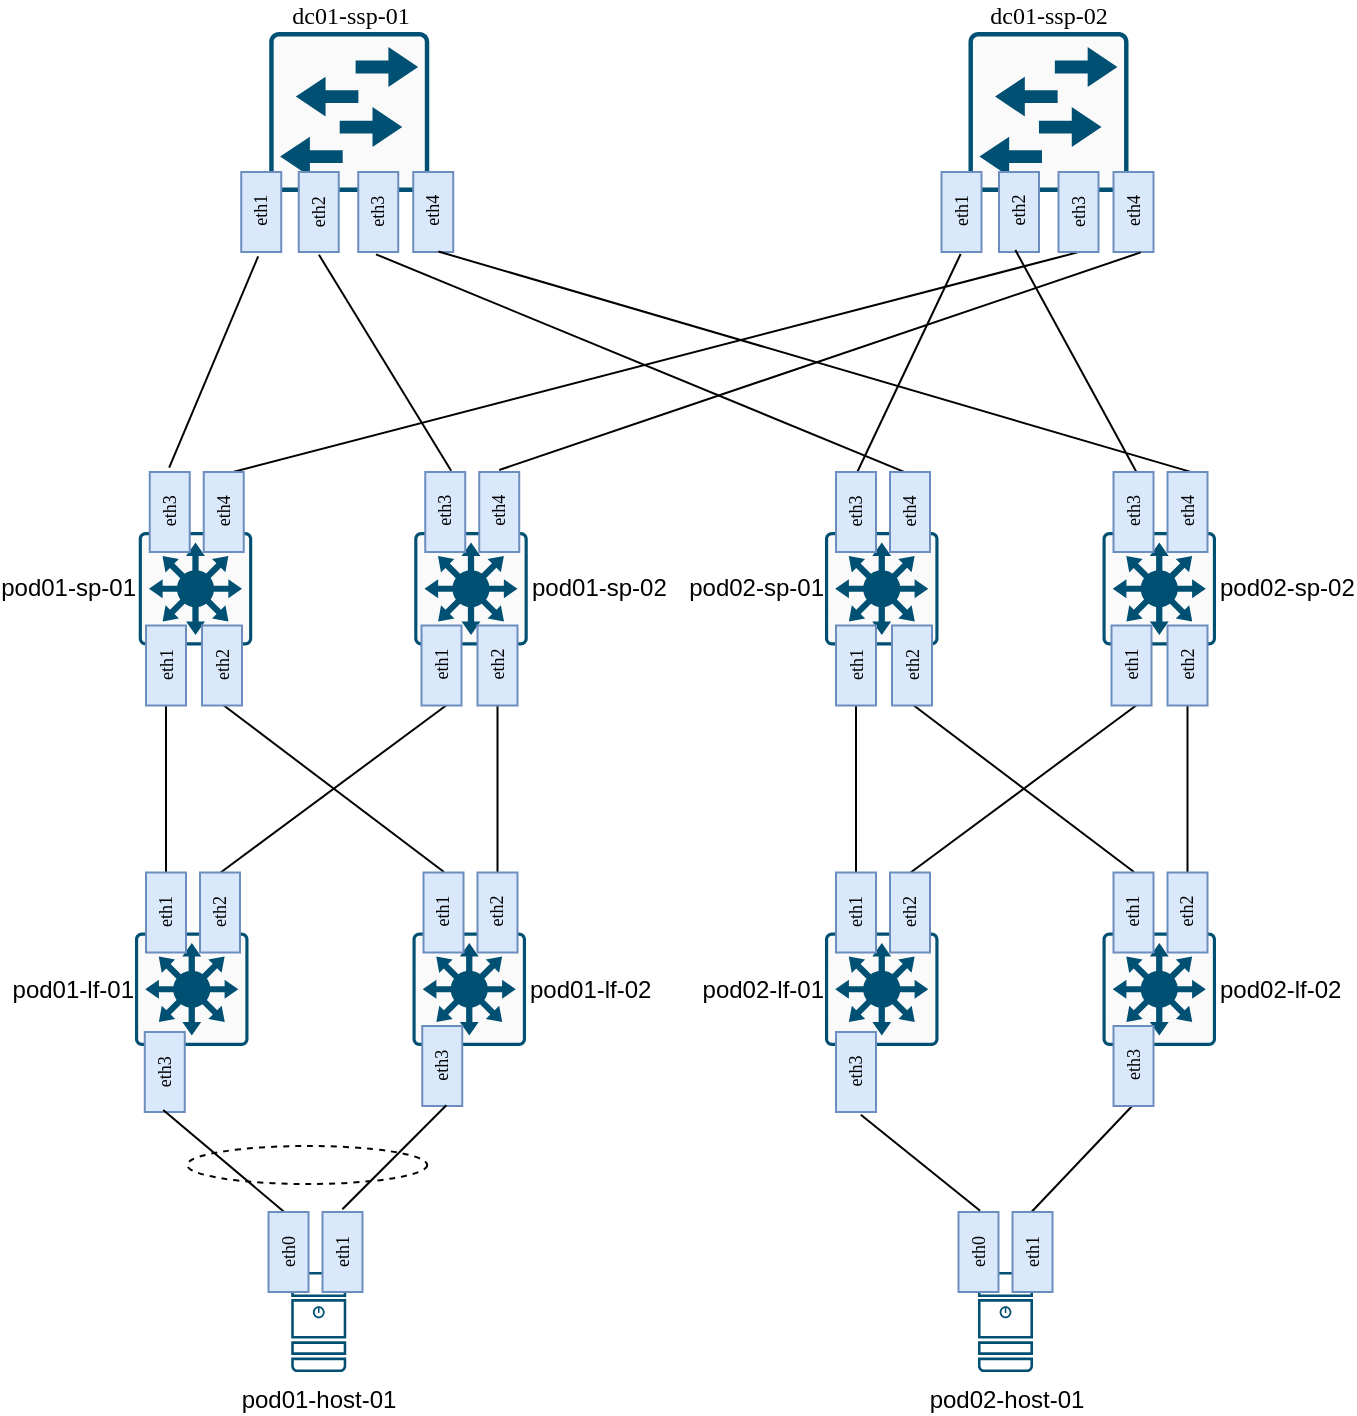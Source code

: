 <mxfile version="21.7.5" type="device" pages="2">
  <diagram name="L1" id="GkBJbsN-tj6SZbbqrFJR">
    <mxGraphModel dx="1434" dy="844" grid="1" gridSize="10" guides="1" tooltips="1" connect="1" arrows="1" fold="1" page="1" pageScale="1" pageWidth="827" pageHeight="1169" math="0" shadow="0">
      <root>
        <mxCell id="0" />
        <mxCell id="1" parent="0" />
        <mxCell id="i_Viu3MXtCV3wcfixwwN-7" value="pod01-host-01" style="sketch=0;points=[[0.015,0.015,0],[0.985,0.015,0],[0.985,0.985,0],[0.015,0.985,0],[0.25,0,0],[0.5,0,0],[0.75,0,0],[1,0.25,0],[1,0.5,0],[1,0.75,0],[0.75,1,0],[0.5,1,0],[0.25,1,0],[0,0.75,0],[0,0.5,0],[0,0.25,0]];verticalLabelPosition=bottom;html=1;verticalAlign=top;aspect=fixed;align=center;pointerEvents=1;shape=mxgraph.cisco19.server;fillColor=#005073;strokeColor=none;" parent="1" vertex="1">
          <mxGeometry x="202.62" y="870" width="27.5" height="50" as="geometry" />
        </mxCell>
        <mxCell id="i_Viu3MXtCV3wcfixwwN-12" value="pod01-sp-01" style="sketch=0;points=[[0.015,0.015,0],[0.985,0.015,0],[0.985,0.985,0],[0.015,0.985,0],[0.25,0,0],[0.5,0,0],[0.75,0,0],[1,0.25,0],[1,0.5,0],[1,0.75,0],[0.75,1,0],[0.5,1,0],[0.25,1,0],[0,0.75,0],[0,0.5,0],[0,0.25,0]];verticalLabelPosition=middle;html=1;verticalAlign=middle;aspect=fixed;align=right;pointerEvents=1;shape=mxgraph.cisco19.rect;prIcon=l3_switch;fillColor=#FAFAFA;strokeColor=#005073;labelPosition=left;" parent="1" vertex="1">
          <mxGeometry x="126.37" y="500" width="56.75" height="56.75" as="geometry" />
        </mxCell>
        <mxCell id="i_Viu3MXtCV3wcfixwwN-15" value="pod02-host-01" style="sketch=0;points=[[0.015,0.015,0],[0.985,0.015,0],[0.985,0.985,0],[0.015,0.985,0],[0.25,0,0],[0.5,0,0],[0.75,0,0],[1,0.25,0],[1,0.5,0],[1,0.75,0],[0.75,1,0],[0.5,1,0],[0.25,1,0],[0,0.75,0],[0,0.5,0],[0,0.25,0]];verticalLabelPosition=bottom;html=1;verticalAlign=top;aspect=fixed;align=center;pointerEvents=1;shape=mxgraph.cisco19.server;fillColor=#005073;strokeColor=none;" parent="1" vertex="1">
          <mxGeometry x="546" y="870" width="27.5" height="50" as="geometry" />
        </mxCell>
        <mxCell id="i_Viu3MXtCV3wcfixwwN-112" style="edgeStyle=none;rounded=0;orthogonalLoop=1;jettySize=auto;html=1;exitX=0.965;exitY=0.467;exitDx=0;exitDy=0;exitPerimeter=0;endArrow=none;endFill=0;entryX=-0.005;entryY=0.473;entryDx=0;entryDy=0;entryPerimeter=0;" parent="1" source="i_Viu3MXtCV3wcfixwwN-83" target="i_Viu3MXtCV3wcfixwwN-86" edge="1">
          <mxGeometry relative="1" as="geometry">
            <mxPoint x="620" y="360" as="targetPoint" />
          </mxGeometry>
        </mxCell>
        <mxCell id="i_Viu3MXtCV3wcfixwwN-83" value="eth4" style="text;html=1;align=center;verticalAlign=middle;resizable=0;points=[];autosize=1;strokeColor=#6c8ebf;fillColor=#dae8fc;rotation=-90;fontSize=9;fontFamily=Verdana;glass=0;rounded=0;shadow=0;gradientColor=none;fontStyle=0" parent="1" vertex="1">
          <mxGeometry x="148.87" y="480" width="40" height="20" as="geometry" />
        </mxCell>
        <mxCell id="i_Viu3MXtCV3wcfixwwN-82" value="eth3" style="text;html=1;align=center;verticalAlign=middle;resizable=0;points=[];autosize=1;strokeColor=#6c8ebf;fillColor=#dae8fc;rotation=-90;fontSize=9;fontFamily=Verdana;glass=0;rounded=0;shadow=0;gradientColor=none;fontStyle=0" parent="1" vertex="1">
          <mxGeometry x="121.87" y="480" width="40" height="20" as="geometry" />
        </mxCell>
        <mxCell id="i_Viu3MXtCV3wcfixwwN-84" value="&lt;span style=&quot;border-color: var(--border-color); font-family: Verdana;&quot;&gt;dc01-ssp-01&lt;/span&gt;" style="sketch=0;points=[[0.015,0.015,0],[0.985,0.015,0],[0.985,0.985,0],[0.015,0.985,0],[0.25,0,0],[0.5,0,0],[0.75,0,0],[1,0.25,0],[1,0.5,0],[1,0.75,0],[0.75,1,0],[0.5,1,0],[0.25,1,0],[0,0.75,0],[0,0.5,0],[0,0.25,0]];verticalLabelPosition=top;html=1;verticalAlign=bottom;aspect=fixed;align=center;pointerEvents=1;shape=mxgraph.cisco19.rect;prIcon=workgroup_switch;fillColor=#FAFAFA;strokeColor=#005073;labelPosition=center;spacing=1;" parent="1" vertex="1">
          <mxGeometry x="191.62" y="250" width="80" height="80" as="geometry" />
        </mxCell>
        <mxCell id="i_Viu3MXtCV3wcfixwwN-69" value="eth3" style="text;html=1;align=center;verticalAlign=middle;resizable=0;points=[];autosize=1;strokeColor=#6c8ebf;fillColor=#dae8fc;rotation=-90;fontSize=9;fontFamily=Verdana;glass=0;rounded=0;shadow=0;gradientColor=none;spacing=1;fontStyle=0" parent="1" vertex="1">
          <mxGeometry x="226.12" y="330" width="40" height="20" as="geometry" />
        </mxCell>
        <mxCell id="i_Viu3MXtCV3wcfixwwN-70" value="eth4" style="text;html=1;align=center;verticalAlign=middle;resizable=0;points=[];autosize=1;strokeColor=#6c8ebf;fillColor=#dae8fc;rotation=-90;fontSize=9;fontFamily=Verdana;glass=0;rounded=0;shadow=0;gradientColor=none;spacing=1;fontStyle=0" parent="1" vertex="1">
          <mxGeometry x="253.62" y="330" width="40" height="20" as="geometry" />
        </mxCell>
        <mxCell id="i_Viu3MXtCV3wcfixwwN-97" style="edgeStyle=none;rounded=0;orthogonalLoop=1;jettySize=auto;html=1;entryX=1.015;entryY=0.648;entryDx=0;entryDy=0;entryPerimeter=0;exitX=-0.035;exitY=0.505;exitDx=0;exitDy=0;exitPerimeter=0;endArrow=none;endFill=0;" parent="1" source="i_Viu3MXtCV3wcfixwwN-72" target="i_Viu3MXtCV3wcfixwwN-95" edge="1">
          <mxGeometry relative="1" as="geometry" />
        </mxCell>
        <mxCell id="i_Viu3MXtCV3wcfixwwN-72" value="eth2" style="text;html=1;align=center;verticalAlign=middle;resizable=0;points=[];autosize=1;strokeColor=#6c8ebf;fillColor=#dae8fc;rotation=-90;fontSize=9;fontFamily=Verdana;glass=0;rounded=0;shadow=0;gradientColor=none;spacing=0;fontStyle=0" parent="1" vertex="1">
          <mxGeometry x="196.37" y="330" width="40" height="20" as="geometry" />
        </mxCell>
        <mxCell id="i_Viu3MXtCV3wcfixwwN-96" style="rounded=0;orthogonalLoop=1;jettySize=auto;html=1;endArrow=none;endFill=0;entryX=1.055;entryY=0.486;entryDx=0;entryDy=0;entryPerimeter=0;exitX=-0.055;exitY=0.423;exitDx=0;exitDy=0;exitPerimeter=0;" parent="1" source="i_Viu3MXtCV3wcfixwwN-71" target="i_Viu3MXtCV3wcfixwwN-82" edge="1">
          <mxGeometry relative="1" as="geometry" />
        </mxCell>
        <mxCell id="i_Viu3MXtCV3wcfixwwN-71" value="eth1" style="text;html=1;align=center;verticalAlign=middle;resizable=0;points=[];autosize=1;strokeColor=#6c8ebf;fillColor=#dae8fc;rotation=-90;fontSize=9;fontFamily=Verdana;glass=0;rounded=0;shadow=0;gradientColor=none;spacing=0;fontStyle=0" parent="1" vertex="1">
          <mxGeometry x="167.62" y="330" width="40" height="20" as="geometry" />
        </mxCell>
        <mxCell id="i_Viu3MXtCV3wcfixwwN-85" value="&lt;span style=&quot;border-color: var(--border-color); font-family: Verdana;&quot;&gt;dc01-ssp-02&lt;/span&gt;" style="sketch=0;points=[[0.015,0.015,0],[0.985,0.015,0],[0.985,0.985,0],[0.015,0.985,0],[0.25,0,0],[0.5,0,0],[0.75,0,0],[1,0.25,0],[1,0.5,0],[1,0.75,0],[0.75,1,0],[0.5,1,0],[0.25,1,0],[0,0.75,0],[0,0.5,0],[0,0.25,0]];verticalLabelPosition=top;html=1;verticalAlign=bottom;aspect=fixed;align=center;pointerEvents=1;shape=mxgraph.cisco19.rect;prIcon=workgroup_switch;fillColor=#FAFAFA;strokeColor=#005073;labelPosition=center;spacing=1;" parent="1" vertex="1">
          <mxGeometry x="541.25" y="250" width="80" height="80" as="geometry" />
        </mxCell>
        <mxCell id="i_Viu3MXtCV3wcfixwwN-86" value="eth3" style="text;html=1;align=center;verticalAlign=middle;resizable=0;points=[];autosize=1;strokeColor=#6c8ebf;fillColor=#dae8fc;rotation=-90;fontSize=9;fontFamily=Verdana;glass=0;rounded=0;shadow=0;gradientColor=none;fontStyle=0" parent="1" vertex="1">
          <mxGeometry x="576.25" y="330" width="40" height="20" as="geometry" />
        </mxCell>
        <mxCell id="i_Viu3MXtCV3wcfixwwN-87" value="eth4" style="text;html=1;align=center;verticalAlign=middle;resizable=0;points=[];autosize=1;strokeColor=#6c8ebf;fillColor=#dae8fc;rotation=-90;fontSize=9;fontFamily=Verdana;glass=0;rounded=0;shadow=0;gradientColor=none;fontStyle=0" parent="1" vertex="1">
          <mxGeometry x="603.75" y="330" width="40" height="20" as="geometry" />
        </mxCell>
        <mxCell id="i_Viu3MXtCV3wcfixwwN-88" value="eth2" style="text;html=1;align=center;verticalAlign=middle;resizable=0;points=[];autosize=1;strokeColor=#6c8ebf;fillColor=#dae8fc;rotation=-90;fontSize=9;fontFamily=Verdana;glass=0;rounded=0;shadow=0;gradientColor=none;fontStyle=0" parent="1" vertex="1">
          <mxGeometry x="546.5" y="330" width="40" height="20" as="geometry" />
        </mxCell>
        <mxCell id="i_Viu3MXtCV3wcfixwwN-89" value="eth1" style="text;html=1;align=center;verticalAlign=middle;resizable=0;points=[];autosize=1;strokeColor=#6c8ebf;fillColor=#dae8fc;rotation=-90;fontSize=9;fontFamily=Verdana;glass=0;rounded=0;shadow=0;gradientColor=none;fontStyle=0" parent="1" vertex="1">
          <mxGeometry x="517.75" y="330" width="40" height="20" as="geometry" />
        </mxCell>
        <mxCell id="i_Viu3MXtCV3wcfixwwN-93" value="pod01-sp-02" style="sketch=0;points=[[0.015,0.015,0],[0.985,0.015,0],[0.985,0.985,0],[0.015,0.985,0],[0.25,0,0],[0.5,0,0],[0.75,0,0],[1,0.25,0],[1,0.5,0],[1,0.75,0],[0.75,1,0],[0.5,1,0],[0.25,1,0],[0,0.75,0],[0,0.5,0],[0,0.25,0]];verticalLabelPosition=middle;html=1;verticalAlign=middle;aspect=fixed;align=left;pointerEvents=1;shape=mxgraph.cisco19.rect;prIcon=l3_switch;fillColor=#FAFAFA;strokeColor=#005073;labelPosition=right;" parent="1" vertex="1">
          <mxGeometry x="264.12" y="500" width="56.75" height="56.75" as="geometry" />
        </mxCell>
        <mxCell id="i_Viu3MXtCV3wcfixwwN-113" style="edgeStyle=none;rounded=0;orthogonalLoop=1;jettySize=auto;html=1;entryX=-0.005;entryY=0.68;entryDx=0;entryDy=0;entryPerimeter=0;exitX=1.025;exitY=0.499;exitDx=0;exitDy=0;exitPerimeter=0;endArrow=none;endFill=0;" parent="1" source="i_Viu3MXtCV3wcfixwwN-94" target="i_Viu3MXtCV3wcfixwwN-87" edge="1">
          <mxGeometry relative="1" as="geometry" />
        </mxCell>
        <mxCell id="i_Viu3MXtCV3wcfixwwN-94" value="eth4" style="text;html=1;align=center;verticalAlign=middle;resizable=0;points=[];autosize=1;strokeColor=#6c8ebf;fillColor=#dae8fc;rotation=-90;fontSize=9;fontFamily=Verdana;glass=0;rounded=0;shadow=0;gradientColor=none;fontStyle=0" parent="1" vertex="1">
          <mxGeometry x="286.62" y="480" width="40" height="20" as="geometry" />
        </mxCell>
        <mxCell id="i_Viu3MXtCV3wcfixwwN-95" value="eth3" style="text;html=1;align=center;verticalAlign=middle;resizable=0;points=[];autosize=1;strokeColor=#6c8ebf;fillColor=#dae8fc;rotation=-90;fontSize=9;fontFamily=Verdana;glass=0;rounded=0;shadow=0;gradientColor=none;fontStyle=0" parent="1" vertex="1">
          <mxGeometry x="259.62" y="480" width="40" height="20" as="geometry" />
        </mxCell>
        <mxCell id="i_Viu3MXtCV3wcfixwwN-99" value="pod02-sp-01" style="sketch=0;points=[[0.015,0.015,0],[0.985,0.015,0],[0.985,0.985,0],[0.015,0.985,0],[0.25,0,0],[0.5,0,0],[0.75,0,0],[1,0.25,0],[1,0.5,0],[1,0.75,0],[0.75,1,0],[0.5,1,0],[0.25,1,0],[0,0.75,0],[0,0.5,0],[0,0.25,0]];verticalLabelPosition=middle;html=1;verticalAlign=middle;aspect=fixed;align=right;pointerEvents=1;shape=mxgraph.cisco19.rect;prIcon=l3_switch;fillColor=#FAFAFA;strokeColor=#005073;labelPosition=left;" parent="1" vertex="1">
          <mxGeometry x="469.5" y="500" width="56.75" height="56.75" as="geometry" />
        </mxCell>
        <mxCell id="i_Viu3MXtCV3wcfixwwN-114" style="edgeStyle=none;rounded=0;orthogonalLoop=1;jettySize=auto;html=1;exitX=0.985;exitY=0.43;exitDx=0;exitDy=0;exitPerimeter=0;endArrow=none;endFill=0;entryX=-0.029;entryY=0.444;entryDx=0;entryDy=0;entryPerimeter=0;" parent="1" source="i_Viu3MXtCV3wcfixwwN-100" target="i_Viu3MXtCV3wcfixwwN-69" edge="1">
          <mxGeometry relative="1" as="geometry">
            <mxPoint x="250" y="360" as="targetPoint" />
          </mxGeometry>
        </mxCell>
        <mxCell id="i_Viu3MXtCV3wcfixwwN-100" value="eth4" style="text;html=1;align=center;verticalAlign=middle;resizable=0;points=[];autosize=1;strokeColor=#6c8ebf;fillColor=#dae8fc;rotation=-90;fontSize=9;fontFamily=Verdana;glass=0;rounded=0;shadow=0;gradientColor=none;fontStyle=0" parent="1" vertex="1">
          <mxGeometry x="492" y="480" width="40" height="20" as="geometry" />
        </mxCell>
        <mxCell id="i_Viu3MXtCV3wcfixwwN-105" style="edgeStyle=none;rounded=0;orthogonalLoop=1;jettySize=auto;html=1;endArrow=none;endFill=0;exitX=0.965;exitY=0.5;exitDx=0;exitDy=0;exitPerimeter=0;entryX=-0.025;entryY=0.478;entryDx=0;entryDy=0;entryPerimeter=0;" parent="1" source="i_Viu3MXtCV3wcfixwwN-101" target="i_Viu3MXtCV3wcfixwwN-89" edge="1">
          <mxGeometry relative="1" as="geometry" />
        </mxCell>
        <mxCell id="i_Viu3MXtCV3wcfixwwN-101" value="eth3" style="text;html=1;align=center;verticalAlign=middle;resizable=0;points=[];autosize=1;strokeColor=#6c8ebf;fillColor=#dae8fc;rotation=-90;fontSize=9;fontFamily=Verdana;glass=0;rounded=0;shadow=0;gradientColor=none;fontStyle=0;spacing=0;" parent="1" vertex="1">
          <mxGeometry x="465" y="480" width="40" height="20" as="geometry" />
        </mxCell>
        <mxCell id="i_Viu3MXtCV3wcfixwwN-102" value="pod02-sp-02" style="sketch=0;points=[[0.015,0.015,0],[0.985,0.015,0],[0.985,0.985,0],[0.015,0.985,0],[0.25,0,0],[0.5,0,0],[0.75,0,0],[1,0.25,0],[1,0.5,0],[1,0.75,0],[0.75,1,0],[0.5,1,0],[0.25,1,0],[0,0.75,0],[0,0.5,0],[0,0.25,0]];verticalLabelPosition=middle;html=1;verticalAlign=middle;aspect=fixed;align=left;pointerEvents=1;shape=mxgraph.cisco19.rect;prIcon=l3_switch;fillColor=#FAFAFA;strokeColor=#005073;labelPosition=right;" parent="1" vertex="1">
          <mxGeometry x="608.25" y="500" width="56.75" height="56.75" as="geometry" />
        </mxCell>
        <mxCell id="i_Viu3MXtCV3wcfixwwN-115" style="edgeStyle=none;rounded=0;orthogonalLoop=1;jettySize=auto;html=1;exitX=1.005;exitY=0.56;exitDx=0;exitDy=0;exitPerimeter=0;endArrow=none;endFill=0;entryX=0.006;entryY=0.629;entryDx=0;entryDy=0;entryPerimeter=0;" parent="1" source="i_Viu3MXtCV3wcfixwwN-103" target="i_Viu3MXtCV3wcfixwwN-70" edge="1">
          <mxGeometry relative="1" as="geometry">
            <mxPoint x="280" y="360" as="targetPoint" />
          </mxGeometry>
        </mxCell>
        <mxCell id="i_Viu3MXtCV3wcfixwwN-103" value="eth4" style="text;html=1;align=center;verticalAlign=middle;resizable=0;points=[];autosize=1;strokeColor=#6c8ebf;fillColor=#dae8fc;rotation=-90;fontSize=9;fontFamily=Verdana;glass=0;rounded=0;shadow=0;gradientColor=none;" parent="1" vertex="1">
          <mxGeometry x="630.75" y="480" width="40" height="20" as="geometry" />
        </mxCell>
        <mxCell id="i_Viu3MXtCV3wcfixwwN-106" style="edgeStyle=none;rounded=0;orthogonalLoop=1;jettySize=auto;html=1;entryX=0.025;entryY=0.408;entryDx=0;entryDy=0;entryPerimeter=0;exitX=0.985;exitY=0.59;exitDx=0;exitDy=0;exitPerimeter=0;endArrow=none;endFill=0;" parent="1" source="i_Viu3MXtCV3wcfixwwN-104" target="i_Viu3MXtCV3wcfixwwN-88" edge="1">
          <mxGeometry relative="1" as="geometry" />
        </mxCell>
        <mxCell id="i_Viu3MXtCV3wcfixwwN-104" value="eth3" style="text;html=1;align=center;verticalAlign=middle;resizable=0;points=[];autosize=1;strokeColor=#6c8ebf;fillColor=#dae8fc;rotation=-90;fontSize=9;fontFamily=Verdana;glass=0;rounded=0;shadow=0;gradientColor=none;" parent="1" vertex="1">
          <mxGeometry x="603.75" y="480" width="40" height="20" as="geometry" />
        </mxCell>
        <mxCell id="i_Viu3MXtCV3wcfixwwN-116" value="pod01-lf-01" style="sketch=0;points=[[0.015,0.015,0],[0.985,0.015,0],[0.985,0.985,0],[0.015,0.985,0],[0.25,0,0],[0.5,0,0],[0.75,0,0],[1,0.25,0],[1,0.5,0],[1,0.75,0],[0.75,1,0],[0.5,1,0],[0.25,1,0],[0,0.75,0],[0,0.5,0],[0,0.25,0]];verticalLabelPosition=middle;html=1;verticalAlign=middle;aspect=fixed;align=right;pointerEvents=1;shape=mxgraph.cisco19.rect;prIcon=l3_switch;fillColor=#FAFAFA;strokeColor=#005073;labelPosition=left;" parent="1" vertex="1">
          <mxGeometry x="124.5" y="700.25" width="56.75" height="56.75" as="geometry" />
        </mxCell>
        <mxCell id="i_Viu3MXtCV3wcfixwwN-136" style="edgeStyle=none;rounded=0;orthogonalLoop=1;jettySize=auto;html=1;entryX=0.004;entryY=0.623;entryDx=0;entryDy=0;entryPerimeter=0;exitX=0.971;exitY=0.44;exitDx=0;exitDy=0;exitPerimeter=0;endArrow=none;endFill=0;" parent="1" source="i_Viu3MXtCV3wcfixwwN-117" target="i_Viu3MXtCV3wcfixwwN-126" edge="1">
          <mxGeometry relative="1" as="geometry" />
        </mxCell>
        <mxCell id="i_Viu3MXtCV3wcfixwwN-117" value="eth2" style="text;html=1;align=center;verticalAlign=middle;resizable=0;points=[];autosize=1;strokeColor=#6c8ebf;fillColor=#dae8fc;rotation=-90;fontSize=9;fontFamily=Verdana;glass=0;rounded=0;shadow=0;gradientColor=none;" parent="1" vertex="1">
          <mxGeometry x="147" y="680.25" width="40" height="20" as="geometry" />
        </mxCell>
        <mxCell id="i_Viu3MXtCV3wcfixwwN-127" style="rounded=0;orthogonalLoop=1;jettySize=auto;html=1;endArrow=none;endFill=0;" parent="1" source="i_Viu3MXtCV3wcfixwwN-118" target="i_Viu3MXtCV3wcfixwwN-124" edge="1">
          <mxGeometry relative="1" as="geometry" />
        </mxCell>
        <mxCell id="i_Viu3MXtCV3wcfixwwN-118" value="eth1" style="text;html=1;align=center;verticalAlign=middle;resizable=0;points=[];autosize=1;strokeColor=#6c8ebf;fillColor=#dae8fc;rotation=-90;fontSize=9;fontFamily=Verdana;glass=0;rounded=0;shadow=0;gradientColor=none;" parent="1" vertex="1">
          <mxGeometry x="120" y="680.25" width="40" height="20" as="geometry" />
        </mxCell>
        <mxCell id="i_Viu3MXtCV3wcfixwwN-119" value="pod01-lf-02" style="sketch=0;points=[[0.015,0.015,0],[0.985,0.015,0],[0.985,0.985,0],[0.015,0.985,0],[0.25,0,0],[0.5,0,0],[0.75,0,0],[1,0.25,0],[1,0.5,0],[1,0.75,0],[0.75,1,0],[0.5,1,0],[0.25,1,0],[0,0.75,0],[0,0.5,0],[0,0.25,0]];verticalLabelPosition=middle;html=1;verticalAlign=middle;aspect=fixed;align=left;pointerEvents=1;shape=mxgraph.cisco19.rect;prIcon=l3_switch;fillColor=#FAFAFA;strokeColor=#005073;labelPosition=right;" parent="1" vertex="1">
          <mxGeometry x="263.25" y="700.25" width="56.75" height="56.75" as="geometry" />
        </mxCell>
        <mxCell id="i_Viu3MXtCV3wcfixwwN-134" style="edgeStyle=none;rounded=0;orthogonalLoop=1;jettySize=auto;html=1;endArrow=none;endFill=0;" parent="1" source="i_Viu3MXtCV3wcfixwwN-120" target="i_Viu3MXtCV3wcfixwwN-125" edge="1">
          <mxGeometry relative="1" as="geometry" />
        </mxCell>
        <mxCell id="i_Viu3MXtCV3wcfixwwN-120" value="eth2" style="text;html=1;align=center;verticalAlign=middle;resizable=0;points=[];autosize=1;strokeColor=#6c8ebf;fillColor=#dae8fc;rotation=-90;fontSize=9;fontFamily=Verdana;glass=0;rounded=0;shadow=0;gradientColor=none;" parent="1" vertex="1">
          <mxGeometry x="285.75" y="680.25" width="40" height="20" as="geometry" />
        </mxCell>
        <mxCell id="i_Viu3MXtCV3wcfixwwN-135" style="edgeStyle=none;rounded=0;orthogonalLoop=1;jettySize=auto;html=1;entryX=0.044;entryY=0.43;entryDx=0;entryDy=0;entryPerimeter=0;endArrow=none;endFill=0;" parent="1" target="i_Viu3MXtCV3wcfixwwN-123" edge="1">
          <mxGeometry relative="1" as="geometry">
            <mxPoint x="279" y="670" as="sourcePoint" />
          </mxGeometry>
        </mxCell>
        <mxCell id="i_Viu3MXtCV3wcfixwwN-121" value="eth1" style="text;html=1;align=center;verticalAlign=middle;resizable=0;points=[];autosize=1;strokeColor=#6c8ebf;fillColor=#dae8fc;rotation=-90;fontSize=9;fontFamily=Verdana;glass=0;rounded=0;shadow=0;gradientColor=none;" parent="1" vertex="1">
          <mxGeometry x="258.75" y="680.25" width="40" height="20" as="geometry" />
        </mxCell>
        <mxCell id="i_Viu3MXtCV3wcfixwwN-123" value="eth2" style="text;html=1;align=center;verticalAlign=middle;resizable=0;points=[];autosize=1;strokeColor=#6c8ebf;fillColor=#dae8fc;rotation=-90;fontSize=9;fontFamily=Verdana;glass=0;rounded=0;shadow=0;gradientColor=none;" parent="1" vertex="1">
          <mxGeometry x="148" y="556.75" width="40" height="20" as="geometry" />
        </mxCell>
        <mxCell id="i_Viu3MXtCV3wcfixwwN-124" value="eth1" style="text;html=1;align=center;verticalAlign=middle;resizable=0;points=[];autosize=1;strokeColor=#6c8ebf;fillColor=#dae8fc;rotation=-90;fontSize=9;fontFamily=Verdana;glass=0;rounded=0;shadow=0;gradientColor=none;" parent="1" vertex="1">
          <mxGeometry x="120" y="556.75" width="40" height="20" as="geometry" />
        </mxCell>
        <mxCell id="i_Viu3MXtCV3wcfixwwN-125" value="eth2" style="text;html=1;align=center;verticalAlign=middle;resizable=0;points=[];autosize=1;strokeColor=#6c8ebf;fillColor=#dae8fc;rotation=-90;fontSize=9;fontFamily=Verdana;glass=0;rounded=0;shadow=0;gradientColor=none;" parent="1" vertex="1">
          <mxGeometry x="285.75" y="556.75" width="40" height="20" as="geometry" />
        </mxCell>
        <mxCell id="i_Viu3MXtCV3wcfixwwN-126" value="eth1" style="text;html=1;align=center;verticalAlign=middle;resizable=0;points=[];autosize=1;strokeColor=#6c8ebf;fillColor=#dae8fc;rotation=-90;fontSize=9;fontFamily=Verdana;glass=0;rounded=0;shadow=0;gradientColor=none;" parent="1" vertex="1">
          <mxGeometry x="257.75" y="556.75" width="40" height="20" as="geometry" />
        </mxCell>
        <mxCell id="i_Viu3MXtCV3wcfixwwN-137" value="pod02-lf-01" style="sketch=0;points=[[0.015,0.015,0],[0.985,0.015,0],[0.985,0.985,0],[0.015,0.985,0],[0.25,0,0],[0.5,0,0],[0.75,0,0],[1,0.25,0],[1,0.5,0],[1,0.75,0],[0.75,1,0],[0.5,1,0],[0.25,1,0],[0,0.75,0],[0,0.5,0],[0,0.25,0]];verticalLabelPosition=middle;html=1;verticalAlign=middle;aspect=fixed;align=right;pointerEvents=1;shape=mxgraph.cisco19.rect;prIcon=l3_switch;fillColor=#FAFAFA;strokeColor=#005073;labelPosition=left;" parent="1" vertex="1">
          <mxGeometry x="469.5" y="700.25" width="56.75" height="56.75" as="geometry" />
        </mxCell>
        <mxCell id="i_Viu3MXtCV3wcfixwwN-138" style="edgeStyle=none;rounded=0;orthogonalLoop=1;jettySize=auto;html=1;entryX=0.004;entryY=0.623;entryDx=0;entryDy=0;entryPerimeter=0;exitX=0.971;exitY=0.44;exitDx=0;exitDy=0;exitPerimeter=0;endArrow=none;endFill=0;" parent="1" source="i_Viu3MXtCV3wcfixwwN-139" target="i_Viu3MXtCV3wcfixwwN-150" edge="1">
          <mxGeometry relative="1" as="geometry" />
        </mxCell>
        <mxCell id="i_Viu3MXtCV3wcfixwwN-139" value="eth2" style="text;html=1;align=center;verticalAlign=middle;resizable=0;points=[];autosize=1;strokeColor=#6c8ebf;fillColor=#dae8fc;rotation=-90;fontSize=9;fontFamily=Verdana;glass=0;rounded=0;shadow=0;gradientColor=none;" parent="1" vertex="1">
          <mxGeometry x="492" y="680.25" width="40" height="20" as="geometry" />
        </mxCell>
        <mxCell id="i_Viu3MXtCV3wcfixwwN-140" style="rounded=0;orthogonalLoop=1;jettySize=auto;html=1;endArrow=none;endFill=0;" parent="1" source="i_Viu3MXtCV3wcfixwwN-141" target="i_Viu3MXtCV3wcfixwwN-148" edge="1">
          <mxGeometry relative="1" as="geometry" />
        </mxCell>
        <mxCell id="i_Viu3MXtCV3wcfixwwN-141" value="eth1" style="text;html=1;align=center;verticalAlign=middle;resizable=0;points=[];autosize=1;strokeColor=#6c8ebf;fillColor=#dae8fc;rotation=-90;fontSize=9;fontFamily=Verdana;glass=0;rounded=0;shadow=0;gradientColor=none;" parent="1" vertex="1">
          <mxGeometry x="465" y="680.25" width="40" height="20" as="geometry" />
        </mxCell>
        <mxCell id="i_Viu3MXtCV3wcfixwwN-142" value="pod02-lf-02" style="sketch=0;points=[[0.015,0.015,0],[0.985,0.015,0],[0.985,0.985,0],[0.015,0.985,0],[0.25,0,0],[0.5,0,0],[0.75,0,0],[1,0.25,0],[1,0.5,0],[1,0.75,0],[0.75,1,0],[0.5,1,0],[0.25,1,0],[0,0.75,0],[0,0.5,0],[0,0.25,0]];verticalLabelPosition=middle;html=1;verticalAlign=middle;aspect=fixed;align=left;pointerEvents=1;shape=mxgraph.cisco19.rect;prIcon=l3_switch;fillColor=#FAFAFA;strokeColor=#005073;labelPosition=right;" parent="1" vertex="1">
          <mxGeometry x="608.25" y="700.25" width="56.75" height="56.75" as="geometry" />
        </mxCell>
        <mxCell id="i_Viu3MXtCV3wcfixwwN-143" style="edgeStyle=none;rounded=0;orthogonalLoop=1;jettySize=auto;html=1;endArrow=none;endFill=0;" parent="1" source="i_Viu3MXtCV3wcfixwwN-144" target="i_Viu3MXtCV3wcfixwwN-149" edge="1">
          <mxGeometry relative="1" as="geometry" />
        </mxCell>
        <mxCell id="i_Viu3MXtCV3wcfixwwN-144" value="eth2" style="text;html=1;align=center;verticalAlign=middle;resizable=0;points=[];autosize=1;strokeColor=#6c8ebf;fillColor=#dae8fc;rotation=-90;fontSize=9;fontFamily=Verdana;glass=0;rounded=0;shadow=0;gradientColor=none;" parent="1" vertex="1">
          <mxGeometry x="630.75" y="680.25" width="40" height="20" as="geometry" />
        </mxCell>
        <mxCell id="i_Viu3MXtCV3wcfixwwN-145" style="edgeStyle=none;rounded=0;orthogonalLoop=1;jettySize=auto;html=1;entryX=0.044;entryY=0.43;entryDx=0;entryDy=0;entryPerimeter=0;endArrow=none;endFill=0;" parent="1" target="i_Viu3MXtCV3wcfixwwN-147" edge="1">
          <mxGeometry relative="1" as="geometry">
            <mxPoint x="624" y="670" as="sourcePoint" />
          </mxGeometry>
        </mxCell>
        <mxCell id="i_Viu3MXtCV3wcfixwwN-146" value="eth1" style="text;html=1;align=center;verticalAlign=middle;resizable=0;points=[];autosize=1;strokeColor=#6c8ebf;fillColor=#dae8fc;rotation=-90;fontSize=9;fontFamily=Verdana;glass=0;rounded=0;shadow=0;gradientColor=none;" parent="1" vertex="1">
          <mxGeometry x="603.75" y="680.25" width="40" height="20" as="geometry" />
        </mxCell>
        <mxCell id="i_Viu3MXtCV3wcfixwwN-147" value="eth2" style="text;html=1;align=center;verticalAlign=middle;resizable=0;points=[];autosize=1;strokeColor=#6c8ebf;fillColor=#dae8fc;rotation=-90;fontSize=9;fontFamily=Verdana;glass=0;rounded=0;shadow=0;gradientColor=none;" parent="1" vertex="1">
          <mxGeometry x="493" y="556.75" width="40" height="20" as="geometry" />
        </mxCell>
        <mxCell id="i_Viu3MXtCV3wcfixwwN-148" value="eth1" style="text;html=1;align=center;verticalAlign=middle;resizable=0;points=[];autosize=1;strokeColor=#6c8ebf;fillColor=#dae8fc;rotation=-90;fontSize=9;fontFamily=Verdana;glass=0;rounded=0;shadow=0;gradientColor=none;" parent="1" vertex="1">
          <mxGeometry x="465" y="556.75" width="40" height="20" as="geometry" />
        </mxCell>
        <mxCell id="i_Viu3MXtCV3wcfixwwN-149" value="eth2" style="text;html=1;align=center;verticalAlign=middle;resizable=0;points=[];autosize=1;strokeColor=#6c8ebf;fillColor=#dae8fc;rotation=-90;fontSize=9;fontFamily=Verdana;glass=0;rounded=0;shadow=0;gradientColor=none;" parent="1" vertex="1">
          <mxGeometry x="630.75" y="556.75" width="40" height="20" as="geometry" />
        </mxCell>
        <mxCell id="i_Viu3MXtCV3wcfixwwN-150" value="eth1" style="text;html=1;align=center;verticalAlign=middle;resizable=0;points=[];autosize=1;strokeColor=#6c8ebf;fillColor=#dae8fc;rotation=-90;fontSize=9;fontFamily=Verdana;glass=0;rounded=0;shadow=0;gradientColor=none;" parent="1" vertex="1">
          <mxGeometry x="602.75" y="556.75" width="40" height="20" as="geometry" />
        </mxCell>
        <mxCell id="i_Viu3MXtCV3wcfixwwN-154" value="eth3" style="text;html=1;align=center;verticalAlign=middle;resizable=0;points=[];autosize=1;strokeColor=#6c8ebf;fillColor=#dae8fc;rotation=-90;fontSize=9;fontFamily=Verdana;glass=0;rounded=0;shadow=0;gradientColor=none;" parent="1" vertex="1">
          <mxGeometry x="119.38" y="760" width="40" height="20" as="geometry" />
        </mxCell>
        <mxCell id="i_Viu3MXtCV3wcfixwwN-156" value="eth3" style="text;html=1;align=center;verticalAlign=middle;resizable=0;points=[];autosize=1;strokeColor=#6c8ebf;fillColor=#dae8fc;rotation=-90;fontSize=9;fontFamily=Verdana;glass=0;rounded=0;shadow=0;gradientColor=none;" parent="1" vertex="1">
          <mxGeometry x="258.13" y="757" width="40" height="20" as="geometry" />
        </mxCell>
        <mxCell id="i_Viu3MXtCV3wcfixwwN-167" style="edgeStyle=none;rounded=0;orthogonalLoop=1;jettySize=auto;html=1;entryX=1.015;entryY=0.54;entryDx=0;entryDy=0;entryPerimeter=0;exitX=-0.035;exitY=0.62;exitDx=0;exitDy=0;exitPerimeter=0;endArrow=none;endFill=0;" parent="1" source="i_Viu3MXtCV3wcfixwwN-158" target="i_Viu3MXtCV3wcfixwwN-164" edge="1">
          <mxGeometry relative="1" as="geometry" />
        </mxCell>
        <mxCell id="i_Viu3MXtCV3wcfixwwN-158" value="eth3" style="text;html=1;align=center;verticalAlign=middle;resizable=0;points=[];autosize=1;strokeColor=#6c8ebf;fillColor=#dae8fc;rotation=-90;fontSize=9;fontFamily=Verdana;glass=0;rounded=0;shadow=0;gradientColor=none;" parent="1" vertex="1">
          <mxGeometry x="465" y="760" width="40" height="20" as="geometry" />
        </mxCell>
        <mxCell id="i_Viu3MXtCV3wcfixwwN-168" style="edgeStyle=none;rounded=0;orthogonalLoop=1;jettySize=auto;html=1;entryX=0.935;entryY=0.35;entryDx=0;entryDy=0;entryPerimeter=0;exitX=0.01;exitY=0.483;exitDx=0;exitDy=0;exitPerimeter=0;endArrow=none;endFill=0;" parent="1" source="i_Viu3MXtCV3wcfixwwN-159" target="i_Viu3MXtCV3wcfixwwN-163" edge="1">
          <mxGeometry relative="1" as="geometry" />
        </mxCell>
        <mxCell id="i_Viu3MXtCV3wcfixwwN-159" value="eth3" style="text;html=1;align=center;verticalAlign=middle;resizable=0;points=[];autosize=1;strokeColor=#6c8ebf;fillColor=#dae8fc;rotation=-90;fontSize=9;fontFamily=Verdana;glass=0;rounded=0;shadow=0;gradientColor=none;" parent="1" vertex="1">
          <mxGeometry x="603.75" y="757" width="40" height="20" as="geometry" />
        </mxCell>
        <mxCell id="i_Viu3MXtCV3wcfixwwN-166" style="edgeStyle=none;rounded=0;orthogonalLoop=1;jettySize=auto;html=1;entryX=0.01;entryY=0.603;entryDx=0;entryDy=0;entryPerimeter=0;endArrow=none;endFill=0;exitX=1.035;exitY=0.498;exitDx=0;exitDy=0;exitPerimeter=0;" parent="1" source="i_Viu3MXtCV3wcfixwwN-161" target="i_Viu3MXtCV3wcfixwwN-156" edge="1">
          <mxGeometry relative="1" as="geometry" />
        </mxCell>
        <mxCell id="i_Viu3MXtCV3wcfixwwN-161" value="eth1" style="text;html=1;align=center;verticalAlign=middle;resizable=0;points=[];autosize=1;strokeColor=#6c8ebf;fillColor=#dae8fc;rotation=-90;fontSize=9;fontFamily=Verdana;glass=0;rounded=0;shadow=0;gradientColor=none;" parent="1" vertex="1">
          <mxGeometry x="208.25" y="850" width="40" height="20" as="geometry" />
        </mxCell>
        <mxCell id="i_Viu3MXtCV3wcfixwwN-165" style="edgeStyle=none;rounded=0;orthogonalLoop=1;jettySize=auto;html=1;entryX=0.025;entryY=0.461;entryDx=0;entryDy=0;entryPerimeter=0;endArrow=none;endFill=0;exitX=0.995;exitY=0.408;exitDx=0;exitDy=0;exitPerimeter=0;" parent="1" source="i_Viu3MXtCV3wcfixwwN-162" target="i_Viu3MXtCV3wcfixwwN-154" edge="1">
          <mxGeometry relative="1" as="geometry" />
        </mxCell>
        <mxCell id="i_Viu3MXtCV3wcfixwwN-162" value="eth0" style="text;html=1;align=center;verticalAlign=middle;resizable=0;points=[];autosize=1;strokeColor=#6c8ebf;fillColor=#dae8fc;rotation=-90;fontSize=9;fontFamily=Verdana;glass=0;rounded=0;shadow=0;gradientColor=none;" parent="1" vertex="1">
          <mxGeometry x="181.25" y="850" width="40" height="20" as="geometry" />
        </mxCell>
        <mxCell id="i_Viu3MXtCV3wcfixwwN-163" value="eth1" style="text;html=1;align=center;verticalAlign=middle;resizable=0;points=[];autosize=1;strokeColor=#6c8ebf;fillColor=#dae8fc;rotation=-90;fontSize=9;fontFamily=Verdana;glass=0;rounded=0;shadow=0;gradientColor=none;" parent="1" vertex="1">
          <mxGeometry x="553.25" y="850" width="40" height="20" as="geometry" />
        </mxCell>
        <mxCell id="i_Viu3MXtCV3wcfixwwN-164" value="eth0" style="text;html=1;align=center;verticalAlign=middle;resizable=0;points=[];autosize=1;strokeColor=#6c8ebf;fillColor=#dae8fc;rotation=-90;fontSize=9;fontFamily=Verdana;glass=0;rounded=0;shadow=0;gradientColor=none;" parent="1" vertex="1">
          <mxGeometry x="526.25" y="850" width="40" height="20" as="geometry" />
        </mxCell>
        <mxCell id="CLVY07CqHT4HrkHLBl3e-1" value="" style="ellipse;whiteSpace=wrap;html=1;fillColor=none;dashed=1;" parent="1" vertex="1">
          <mxGeometry x="150.62" y="807" width="120" height="19" as="geometry" />
        </mxCell>
      </root>
    </mxGraphModel>
  </diagram>
  <diagram name="L3" id="cTUHxheyEhAaEy0WhofP">
    <mxGraphModel dx="1434" dy="844" grid="1" gridSize="10" guides="1" tooltips="1" connect="1" arrows="1" fold="1" page="1" pageScale="1" pageWidth="827" pageHeight="1169" math="0" shadow="0">
      <root>
        <mxCell id="ukjQkufGV9fFfsD5ppBh-0" />
        <mxCell id="ukjQkufGV9fFfsD5ppBh-1" parent="ukjQkufGV9fFfsD5ppBh-0" />
        <mxCell id="_3Xs25V1ZYRfJ4ZHVIBw-9" style="edgeStyle=orthogonalEdgeStyle;rounded=0;orthogonalLoop=1;jettySize=auto;html=1;exitX=1;exitY=0.75;exitDx=0;exitDy=0;exitPerimeter=0;entryX=1;entryY=0.5;entryDx=0;entryDy=0;entryPerimeter=0;dashed=1;endArrow=none;endFill=0;strokeColor=#FF8000;" parent="ukjQkufGV9fFfsD5ppBh-1" source="ukjQkufGV9fFfsD5ppBh-39" target="ukjQkufGV9fFfsD5ppBh-2" edge="1">
          <mxGeometry relative="1" as="geometry" />
        </mxCell>
        <mxCell id="_3Xs25V1ZYRfJ4ZHVIBw-2" value="" style="ellipse;whiteSpace=wrap;html=1;fillColor=none;dashed=1;" parent="ukjQkufGV9fFfsD5ppBh-1" vertex="1">
          <mxGeometry x="157" y="861" width="120" height="19" as="geometry" />
        </mxCell>
        <mxCell id="ukjQkufGV9fFfsD5ppBh-37" style="rounded=0;orthogonalLoop=1;jettySize=auto;html=1;endArrow=none;endFill=0;fontSize=9;spacing=0;" parent="ukjQkufGV9fFfsD5ppBh-1" source="ukjQkufGV9fFfsD5ppBh-38" target="ukjQkufGV9fFfsD5ppBh-45" edge="1">
          <mxGeometry relative="1" as="geometry" />
        </mxCell>
        <mxCell id="ukjQkufGV9fFfsD5ppBh-5" style="edgeStyle=none;rounded=0;orthogonalLoop=1;jettySize=auto;html=1;exitX=0.965;exitY=0.467;exitDx=0;exitDy=0;exitPerimeter=0;endArrow=none;endFill=0;entryX=-0.005;entryY=0.473;entryDx=0;entryDy=0;entryPerimeter=0;fontSize=9;spacing=0;" parent="ukjQkufGV9fFfsD5ppBh-1" source="ukjQkufGV9fFfsD5ppBh-6" target="ukjQkufGV9fFfsD5ppBh-16" edge="1">
          <mxGeometry relative="1" as="geometry">
            <mxPoint x="620" y="360" as="targetPoint" />
          </mxGeometry>
        </mxCell>
        <mxCell id="ukjQkufGV9fFfsD5ppBh-11" style="edgeStyle=none;rounded=0;orthogonalLoop=1;jettySize=auto;html=1;entryX=1.015;entryY=0.648;entryDx=0;entryDy=0;entryPerimeter=0;exitX=-0.035;exitY=0.505;exitDx=0;exitDy=0;exitPerimeter=0;endArrow=none;endFill=0;fontSize=9;spacing=0;" parent="ukjQkufGV9fFfsD5ppBh-1" source="ukjQkufGV9fFfsD5ppBh-12" target="ukjQkufGV9fFfsD5ppBh-23" edge="1">
          <mxGeometry relative="1" as="geometry" />
        </mxCell>
        <mxCell id="0zEsnABHCqWKdCd9XWzB-7" value="" style="rounded=0;whiteSpace=wrap;html=1;glass=0;fillColor=#FFE599;strokeColor=none;sketch=1;curveFitting=1;jiggle=2;strokeWidth=1;" parent="ukjQkufGV9fFfsD5ppBh-1" vertex="1">
          <mxGeometry x="405.38" y="443.38" width="322.25" height="170" as="geometry" />
        </mxCell>
        <mxCell id="0zEsnABHCqWKdCd9XWzB-6" value="" style="rounded=0;whiteSpace=wrap;html=1;glass=0;fillColor=#FFE599;strokeColor=none;sketch=1;curveFitting=1;jiggle=2;strokeWidth=1;" parent="ukjQkufGV9fFfsD5ppBh-1" vertex="1">
          <mxGeometry x="60" y="443.38" width="320" height="170" as="geometry" />
        </mxCell>
        <mxCell id="0zEsnABHCqWKdCd9XWzB-5" value="" style="rounded=0;whiteSpace=wrap;html=1;glass=0;fillColor=#FFE599;strokeColor=none;sketch=1;curveFitting=1;jiggle=2;strokeWidth=1;" parent="ukjQkufGV9fFfsD5ppBh-1" vertex="1">
          <mxGeometry x="150" y="170" width="510" height="170" as="geometry" />
        </mxCell>
        <mxCell id="_3Xs25V1ZYRfJ4ZHVIBw-8" style="edgeStyle=orthogonalEdgeStyle;rounded=0;orthogonalLoop=1;jettySize=auto;html=1;exitX=0;exitY=0.5;exitDx=0;exitDy=0;exitPerimeter=0;endArrow=none;endFill=0;dashed=1;entryX=0;entryY=0.75;entryDx=0;entryDy=0;entryPerimeter=0;strokeColor=#FF8000;" parent="ukjQkufGV9fFfsD5ppBh-1" source="ukjQkufGV9fFfsD5ppBh-2" target="ukjQkufGV9fFfsD5ppBh-34" edge="1">
          <mxGeometry relative="1" as="geometry">
            <mxPoint x="90" y="1000" as="targetPoint" />
          </mxGeometry>
        </mxCell>
        <mxCell id="ukjQkufGV9fFfsD5ppBh-2" value="pod01-host-01" style="sketch=0;points=[[0.015,0.015,0],[0.985,0.015,0],[0.985,0.985,0],[0.015,0.985,0],[0.25,0,0],[0.5,0,0],[0.75,0,0],[1,0.25,0],[1,0.5,0],[1,0.75,0],[0.75,1,0],[0.5,1,0],[0.25,1,0],[0,0.75,0],[0,0.5,0],[0,0.25,0]];verticalLabelPosition=bottom;html=1;verticalAlign=top;aspect=fixed;align=center;pointerEvents=1;shape=mxgraph.cisco19.server;fillColor=#005073;strokeColor=none;fontSize=9;spacing=2;" parent="ukjQkufGV9fFfsD5ppBh-1" vertex="1">
          <mxGeometry x="202.62" y="912" width="27.5" height="50" as="geometry" />
        </mxCell>
        <mxCell id="ukjQkufGV9fFfsD5ppBh-3" value="pod01-sp-01" style="sketch=0;points=[[0.015,0.015,0],[0.985,0.015,0],[0.985,0.985,0],[0.015,0.985,0],[0.25,0,0],[0.5,0,0],[0.75,0,0],[1,0.25,0],[1,0.5,0],[1,0.75,0],[0.75,1,0],[0.5,1,0],[0.25,1,0],[0,0.75,0],[0,0.5,0],[0,0.25,0]];verticalLabelPosition=middle;html=1;verticalAlign=middle;aspect=fixed;align=right;pointerEvents=1;shape=mxgraph.cisco19.rect;prIcon=l3_switch;fillColor=#FAFAFA;strokeColor=#005073;labelPosition=left;fontSize=10;spacing=2;" parent="ukjQkufGV9fFfsD5ppBh-1" vertex="1">
          <mxGeometry x="126.37" y="500" width="56.75" height="56.75" as="geometry" />
        </mxCell>
        <mxCell id="ukjQkufGV9fFfsD5ppBh-6" value="172.0.2.1" style="text;html=1;align=center;verticalAlign=middle;resizable=0;points=[];autosize=1;strokeColor=#6c8ebf;fillColor=#dae8fc;rotation=-90;fontSize=9;fontFamily=Verdana;glass=0;rounded=0;shadow=0;gradientColor=none;fontStyle=0;spacing=0;" parent="ukjQkufGV9fFfsD5ppBh-1" vertex="1">
          <mxGeometry x="138.87" y="480" width="60" height="20" as="geometry" />
        </mxCell>
        <mxCell id="ukjQkufGV9fFfsD5ppBh-7" value="172.0.1.1" style="text;html=1;align=center;verticalAlign=middle;resizable=0;points=[];autosize=1;strokeColor=#6c8ebf;fillColor=#dae8fc;rotation=-90;fontSize=9;fontFamily=Verdana;glass=0;rounded=0;shadow=0;gradientColor=none;fontStyle=0;spacing=0;" parent="ukjQkufGV9fFfsD5ppBh-1" vertex="1">
          <mxGeometry x="111.87" y="480" width="60" height="20" as="geometry" />
        </mxCell>
        <mxCell id="ukjQkufGV9fFfsD5ppBh-8" value="&lt;span style=&quot;border-color: var(--border-color); font-family: Verdana; font-size: 10px;&quot;&gt;dc01-ssp-01&lt;/span&gt;" style="sketch=0;points=[[0.015,0.015,0],[0.985,0.015,0],[0.985,0.985,0],[0.015,0.985,0],[0.25,0,0],[0.5,0,0],[0.75,0,0],[1,0.25,0],[1,0.5,0],[1,0.75,0],[0.75,1,0],[0.5,1,0],[0.25,1,0],[0,0.75,0],[0,0.5,0],[0,0.25,0]];verticalLabelPosition=top;html=1;verticalAlign=bottom;aspect=fixed;align=center;pointerEvents=1;shape=mxgraph.cisco19.rect;prIcon=workgroup_switch;fillColor=#FAFAFA;strokeColor=#005073;labelPosition=center;spacing=2;fontSize=10;" parent="ukjQkufGV9fFfsD5ppBh-1" vertex="1">
          <mxGeometry x="191.62" y="202" width="80" height="80" as="geometry" />
        </mxCell>
        <mxCell id="ukjQkufGV9fFfsD5ppBh-9" value="172.0.1.4" style="text;html=1;align=center;verticalAlign=middle;resizable=0;points=[];autosize=1;strokeColor=#6c8ebf;fillColor=#dae8fc;rotation=-90;fontSize=9;fontFamily=Verdana;glass=0;rounded=0;shadow=0;gradientColor=none;spacing=0;fontStyle=0" parent="ukjQkufGV9fFfsD5ppBh-1" vertex="1">
          <mxGeometry x="216.12" y="282" width="60" height="20" as="geometry" />
        </mxCell>
        <mxCell id="ukjQkufGV9fFfsD5ppBh-10" value="172.0.1.6" style="text;html=1;align=center;verticalAlign=middle;resizable=0;points=[];autosize=1;strokeColor=#6c8ebf;fillColor=#dae8fc;rotation=-90;fontSize=9;fontFamily=Verdana;glass=0;rounded=0;shadow=0;gradientColor=none;spacing=0;fontStyle=0" parent="ukjQkufGV9fFfsD5ppBh-1" vertex="1">
          <mxGeometry x="243.62" y="282" width="60" height="20" as="geometry" />
        </mxCell>
        <mxCell id="ukjQkufGV9fFfsD5ppBh-12" value="172.0.1.2" style="text;html=1;align=center;verticalAlign=middle;resizable=0;points=[];autosize=1;strokeColor=#6c8ebf;fillColor=#dae8fc;rotation=-90;fontSize=9;fontFamily=Verdana;glass=0;rounded=0;shadow=0;gradientColor=none;spacing=0;fontStyle=0" parent="ukjQkufGV9fFfsD5ppBh-1" vertex="1">
          <mxGeometry x="186.37" y="282" width="60" height="20" as="geometry" />
        </mxCell>
        <mxCell id="ukjQkufGV9fFfsD5ppBh-13" style="rounded=0;orthogonalLoop=1;jettySize=auto;html=1;endArrow=none;endFill=0;entryX=1.055;entryY=0.486;entryDx=0;entryDy=0;entryPerimeter=0;exitX=-0.055;exitY=0.423;exitDx=0;exitDy=0;exitPerimeter=0;fontSize=9;spacing=0;" parent="ukjQkufGV9fFfsD5ppBh-1" source="ukjQkufGV9fFfsD5ppBh-14" target="ukjQkufGV9fFfsD5ppBh-7" edge="1">
          <mxGeometry relative="1" as="geometry" />
        </mxCell>
        <mxCell id="ukjQkufGV9fFfsD5ppBh-14" value="172.0.1.0" style="text;html=1;align=center;verticalAlign=middle;resizable=0;points=[];autosize=1;strokeColor=#6c8ebf;fillColor=#dae8fc;rotation=-90;fontSize=9;fontFamily=Verdana;glass=0;rounded=0;shadow=0;gradientColor=none;spacing=0;fontStyle=0" parent="ukjQkufGV9fFfsD5ppBh-1" vertex="1">
          <mxGeometry x="157.62" y="282" width="60" height="20" as="geometry" />
        </mxCell>
        <mxCell id="ukjQkufGV9fFfsD5ppBh-15" value="&lt;span style=&quot;border-color: var(--border-color); font-family: Verdana; font-size: 10px;&quot;&gt;dc01-ssp-02&lt;/span&gt;" style="sketch=0;points=[[0.015,0.015,0],[0.985,0.015,0],[0.985,0.985,0],[0.015,0.985,0],[0.25,0,0],[0.5,0,0],[0.75,0,0],[1,0.25,0],[1,0.5,0],[1,0.75,0],[0.75,1,0],[0.5,1,0],[0.25,1,0],[0,0.75,0],[0,0.5,0],[0,0.25,0]];verticalLabelPosition=top;html=1;verticalAlign=bottom;aspect=fixed;align=center;pointerEvents=1;shape=mxgraph.cisco19.rect;prIcon=workgroup_switch;fillColor=#FAFAFA;strokeColor=#005073;labelPosition=center;spacing=2;fontSize=10;" parent="ukjQkufGV9fFfsD5ppBh-1" vertex="1">
          <mxGeometry x="541.25" y="202" width="80" height="80" as="geometry" />
        </mxCell>
        <mxCell id="ukjQkufGV9fFfsD5ppBh-16" value="172.0.2.0" style="text;html=1;align=center;verticalAlign=middle;resizable=0;points=[];autosize=1;strokeColor=#6c8ebf;fillColor=#dae8fc;rotation=-90;fontSize=9;fontFamily=Verdana;glass=0;rounded=0;shadow=0;gradientColor=none;fontStyle=0;spacing=0;" parent="ukjQkufGV9fFfsD5ppBh-1" vertex="1">
          <mxGeometry x="566.25" y="282" width="60" height="20" as="geometry" />
        </mxCell>
        <mxCell id="ukjQkufGV9fFfsD5ppBh-17" value="172.0.2.2" style="text;html=1;align=center;verticalAlign=middle;resizable=0;points=[];autosize=1;strokeColor=#6c8ebf;fillColor=#dae8fc;rotation=-90;fontSize=9;fontFamily=Verdana;glass=0;rounded=0;shadow=0;gradientColor=none;fontStyle=0;spacing=0;" parent="ukjQkufGV9fFfsD5ppBh-1" vertex="1">
          <mxGeometry x="593.75" y="282" width="60" height="20" as="geometry" />
        </mxCell>
        <mxCell id="ukjQkufGV9fFfsD5ppBh-18" value="172.0.2.6" style="text;html=1;align=center;verticalAlign=middle;resizable=0;points=[];autosize=1;strokeColor=#6c8ebf;fillColor=#dae8fc;rotation=-90;fontSize=9;fontFamily=Verdana;glass=0;rounded=0;shadow=0;gradientColor=none;fontStyle=0;spacing=0;" parent="ukjQkufGV9fFfsD5ppBh-1" vertex="1">
          <mxGeometry x="536.5" y="282" width="60" height="20" as="geometry" />
        </mxCell>
        <mxCell id="ukjQkufGV9fFfsD5ppBh-19" value="172.0.2.4" style="text;html=1;align=center;verticalAlign=middle;resizable=0;points=[];autosize=1;strokeColor=#6c8ebf;fillColor=#dae8fc;rotation=-90;fontSize=9;fontFamily=Verdana;glass=0;rounded=0;shadow=0;gradientColor=none;fontStyle=0;spacing=0;" parent="ukjQkufGV9fFfsD5ppBh-1" vertex="1">
          <mxGeometry x="507.75" y="282" width="60" height="20" as="geometry" />
        </mxCell>
        <mxCell id="ukjQkufGV9fFfsD5ppBh-20" value="pod01-sp-02" style="sketch=0;points=[[0.015,0.015,0],[0.985,0.015,0],[0.985,0.985,0],[0.015,0.985,0],[0.25,0,0],[0.5,0,0],[0.75,0,0],[1,0.25,0],[1,0.5,0],[1,0.75,0],[0.75,1,0],[0.5,1,0],[0.25,1,0],[0,0.75,0],[0,0.5,0],[0,0.25,0]];verticalLabelPosition=middle;html=1;verticalAlign=middle;aspect=fixed;align=left;pointerEvents=1;shape=mxgraph.cisco19.rect;prIcon=l3_switch;fillColor=#FAFAFA;strokeColor=#005073;labelPosition=right;fontSize=10;spacing=2;" parent="ukjQkufGV9fFfsD5ppBh-1" vertex="1">
          <mxGeometry x="264.12" y="500" width="56.75" height="56.75" as="geometry" />
        </mxCell>
        <mxCell id="ukjQkufGV9fFfsD5ppBh-21" style="edgeStyle=none;rounded=0;orthogonalLoop=1;jettySize=auto;html=1;entryX=-0.005;entryY=0.68;entryDx=0;entryDy=0;entryPerimeter=0;exitX=1.025;exitY=0.499;exitDx=0;exitDy=0;exitPerimeter=0;endArrow=none;endFill=0;fontSize=9;spacing=0;" parent="ukjQkufGV9fFfsD5ppBh-1" source="ukjQkufGV9fFfsD5ppBh-22" target="ukjQkufGV9fFfsD5ppBh-17" edge="1">
          <mxGeometry relative="1" as="geometry" />
        </mxCell>
        <mxCell id="ukjQkufGV9fFfsD5ppBh-22" value="172.0.2.3" style="text;html=1;align=center;verticalAlign=middle;resizable=0;points=[];autosize=1;strokeColor=#6c8ebf;fillColor=#dae8fc;rotation=-90;fontSize=9;fontFamily=Verdana;glass=0;rounded=0;shadow=0;gradientColor=none;fontStyle=0;spacing=0;" parent="ukjQkufGV9fFfsD5ppBh-1" vertex="1">
          <mxGeometry x="276.62" y="480" width="60" height="20" as="geometry" />
        </mxCell>
        <mxCell id="ukjQkufGV9fFfsD5ppBh-23" value="172.0.1.3" style="text;html=1;align=center;verticalAlign=middle;resizable=0;points=[];autosize=1;strokeColor=#6c8ebf;fillColor=#dae8fc;rotation=-90;fontSize=9;fontFamily=Verdana;glass=0;rounded=0;shadow=0;gradientColor=none;fontStyle=0;spacing=0;" parent="ukjQkufGV9fFfsD5ppBh-1" vertex="1">
          <mxGeometry x="249.62" y="480" width="60" height="20" as="geometry" />
        </mxCell>
        <mxCell id="ukjQkufGV9fFfsD5ppBh-24" value="pod02-sp-01" style="sketch=0;points=[[0.015,0.015,0],[0.985,0.015,0],[0.985,0.985,0],[0.015,0.985,0],[0.25,0,0],[0.5,0,0],[0.75,0,0],[1,0.25,0],[1,0.5,0],[1,0.75,0],[0.75,1,0],[0.5,1,0],[0.25,1,0],[0,0.75,0],[0,0.5,0],[0,0.25,0]];verticalLabelPosition=middle;html=1;verticalAlign=middle;aspect=fixed;align=right;pointerEvents=1;shape=mxgraph.cisco19.rect;prIcon=l3_switch;fillColor=#FAFAFA;strokeColor=#005073;labelPosition=left;fontSize=10;spacing=2;" parent="ukjQkufGV9fFfsD5ppBh-1" vertex="1">
          <mxGeometry x="469.5" y="500" width="56.75" height="56.75" as="geometry" />
        </mxCell>
        <mxCell id="ukjQkufGV9fFfsD5ppBh-25" style="edgeStyle=none;rounded=0;orthogonalLoop=1;jettySize=auto;html=1;exitX=0.985;exitY=0.43;exitDx=0;exitDy=0;exitPerimeter=0;endArrow=none;endFill=0;entryX=-0.029;entryY=0.444;entryDx=0;entryDy=0;entryPerimeter=0;fontSize=9;spacing=0;" parent="ukjQkufGV9fFfsD5ppBh-1" source="ukjQkufGV9fFfsD5ppBh-26" target="ukjQkufGV9fFfsD5ppBh-9" edge="1">
          <mxGeometry relative="1" as="geometry">
            <mxPoint x="250" y="360" as="targetPoint" />
          </mxGeometry>
        </mxCell>
        <mxCell id="ukjQkufGV9fFfsD5ppBh-26" value="172.0.1.5" style="text;html=1;align=center;verticalAlign=middle;resizable=0;points=[];autosize=1;strokeColor=#6c8ebf;fillColor=#dae8fc;rotation=-90;fontSize=9;fontFamily=Verdana;glass=0;rounded=0;shadow=0;gradientColor=none;fontStyle=0;spacing=0;" parent="ukjQkufGV9fFfsD5ppBh-1" vertex="1">
          <mxGeometry x="482" y="480" width="60" height="20" as="geometry" />
        </mxCell>
        <mxCell id="ukjQkufGV9fFfsD5ppBh-27" style="edgeStyle=none;rounded=0;orthogonalLoop=1;jettySize=auto;html=1;endArrow=none;endFill=0;exitX=0.965;exitY=0.5;exitDx=0;exitDy=0;exitPerimeter=0;entryX=-0.025;entryY=0.478;entryDx=0;entryDy=0;entryPerimeter=0;fontSize=9;spacing=0;" parent="ukjQkufGV9fFfsD5ppBh-1" source="ukjQkufGV9fFfsD5ppBh-28" target="ukjQkufGV9fFfsD5ppBh-19" edge="1">
          <mxGeometry relative="1" as="geometry" />
        </mxCell>
        <mxCell id="ukjQkufGV9fFfsD5ppBh-28" value="172.0.2.5" style="text;html=1;align=center;verticalAlign=middle;resizable=0;points=[];autosize=1;strokeColor=#6c8ebf;fillColor=#dae8fc;rotation=-90;fontSize=9;fontFamily=Verdana;glass=0;rounded=0;shadow=0;gradientColor=none;fontStyle=0;spacing=0;" parent="ukjQkufGV9fFfsD5ppBh-1" vertex="1">
          <mxGeometry x="455" y="480" width="60" height="20" as="geometry" />
        </mxCell>
        <mxCell id="ukjQkufGV9fFfsD5ppBh-29" value="pod02-sp-02" style="sketch=0;points=[[0.015,0.015,0],[0.985,0.015,0],[0.985,0.985,0],[0.015,0.985,0],[0.25,0,0],[0.5,0,0],[0.75,0,0],[1,0.25,0],[1,0.5,0],[1,0.75,0],[0.75,1,0],[0.5,1,0],[0.25,1,0],[0,0.75,0],[0,0.5,0],[0,0.25,0]];verticalLabelPosition=middle;html=1;verticalAlign=middle;aspect=fixed;align=left;pointerEvents=1;shape=mxgraph.cisco19.rect;prIcon=l3_switch;fillColor=#FAFAFA;strokeColor=#005073;labelPosition=right;fontSize=10;spacing=2;" parent="ukjQkufGV9fFfsD5ppBh-1" vertex="1">
          <mxGeometry x="608.25" y="500" width="56.75" height="56.75" as="geometry" />
        </mxCell>
        <mxCell id="ukjQkufGV9fFfsD5ppBh-30" style="edgeStyle=none;rounded=0;orthogonalLoop=1;jettySize=auto;html=1;exitX=1.005;exitY=0.56;exitDx=0;exitDy=0;exitPerimeter=0;endArrow=none;endFill=0;entryX=0.006;entryY=0.629;entryDx=0;entryDy=0;entryPerimeter=0;fontSize=9;spacing=0;" parent="ukjQkufGV9fFfsD5ppBh-1" source="ukjQkufGV9fFfsD5ppBh-31" target="ukjQkufGV9fFfsD5ppBh-10" edge="1">
          <mxGeometry relative="1" as="geometry">
            <mxPoint x="280" y="360" as="targetPoint" />
          </mxGeometry>
        </mxCell>
        <mxCell id="ukjQkufGV9fFfsD5ppBh-31" value="172.0.1.7" style="text;html=1;align=center;verticalAlign=middle;resizable=0;points=[];autosize=1;strokeColor=#6c8ebf;fillColor=#dae8fc;rotation=-90;fontSize=9;fontFamily=Verdana;glass=0;rounded=0;shadow=0;gradientColor=none;spacing=0;" parent="ukjQkufGV9fFfsD5ppBh-1" vertex="1">
          <mxGeometry x="620.75" y="480" width="60" height="20" as="geometry" />
        </mxCell>
        <mxCell id="ukjQkufGV9fFfsD5ppBh-32" style="edgeStyle=none;rounded=0;orthogonalLoop=1;jettySize=auto;html=1;entryX=0.025;entryY=0.408;entryDx=0;entryDy=0;entryPerimeter=0;exitX=0.985;exitY=0.59;exitDx=0;exitDy=0;exitPerimeter=0;endArrow=none;endFill=0;fontSize=9;spacing=0;" parent="ukjQkufGV9fFfsD5ppBh-1" source="ukjQkufGV9fFfsD5ppBh-33" target="ukjQkufGV9fFfsD5ppBh-18" edge="1">
          <mxGeometry relative="1" as="geometry" />
        </mxCell>
        <mxCell id="ukjQkufGV9fFfsD5ppBh-33" value="172.0.2.7" style="text;html=1;align=center;verticalAlign=middle;resizable=0;points=[];autosize=1;strokeColor=#6c8ebf;fillColor=#dae8fc;rotation=-90;fontSize=9;fontFamily=Verdana;glass=0;rounded=0;shadow=0;gradientColor=none;spacing=0;" parent="ukjQkufGV9fFfsD5ppBh-1" vertex="1">
          <mxGeometry x="593.75" y="480" width="60" height="20" as="geometry" />
        </mxCell>
        <mxCell id="ukjQkufGV9fFfsD5ppBh-34" value="pod01-lf-01" style="sketch=0;points=[[0.015,0.015,0],[0.985,0.015,0],[0.985,0.985,0],[0.015,0.985,0],[0.25,0,0],[0.5,0,0],[0.75,0,0],[1,0.25,0],[1,0.5,0],[1,0.75,0],[0.75,1,0],[0.5,1,0],[0.25,1,0],[0,0.75,0],[0,0.5,0],[0,0.25,0]];verticalLabelPosition=middle;html=1;verticalAlign=middle;aspect=fixed;align=right;pointerEvents=1;shape=mxgraph.cisco19.rect;prIcon=l3_switch;fillColor=#FAFAFA;strokeColor=#005073;labelPosition=left;fontSize=10;spacing=2;" parent="ukjQkufGV9fFfsD5ppBh-1" vertex="1">
          <mxGeometry x="124.5" y="742.25" width="56.75" height="56.75" as="geometry" />
        </mxCell>
        <mxCell id="ukjQkufGV9fFfsD5ppBh-35" style="edgeStyle=none;rounded=0;orthogonalLoop=1;jettySize=auto;html=1;entryX=0.004;entryY=0.623;entryDx=0;entryDy=0;entryPerimeter=0;exitX=0.971;exitY=0.44;exitDx=0;exitDy=0;exitPerimeter=0;endArrow=none;endFill=0;fontSize=9;spacing=0;" parent="ukjQkufGV9fFfsD5ppBh-1" source="ukjQkufGV9fFfsD5ppBh-36" target="ukjQkufGV9fFfsD5ppBh-47" edge="1">
          <mxGeometry relative="1" as="geometry" />
        </mxCell>
        <mxCell id="ukjQkufGV9fFfsD5ppBh-36" value="172.1.2.1" style="text;html=1;align=center;verticalAlign=middle;resizable=0;points=[];autosize=1;strokeColor=#6c8ebf;fillColor=#dae8fc;rotation=-90;fontSize=9;fontFamily=Verdana;glass=0;rounded=0;shadow=0;gradientColor=none;spacing=0;" parent="ukjQkufGV9fFfsD5ppBh-1" vertex="1">
          <mxGeometry x="137" y="722.25" width="60" height="20" as="geometry" />
        </mxCell>
        <mxCell id="ukjQkufGV9fFfsD5ppBh-38" value="172.1.1.1" style="text;html=1;align=center;verticalAlign=middle;resizable=0;points=[];autosize=1;strokeColor=#6c8ebf;fillColor=#dae8fc;rotation=-90;fontSize=9;fontFamily=Verdana;glass=0;rounded=0;shadow=0;gradientColor=none;spacing=0;" parent="ukjQkufGV9fFfsD5ppBh-1" vertex="1">
          <mxGeometry x="110" y="722.25" width="60" height="20" as="geometry" />
        </mxCell>
        <mxCell id="_3Xs25V1ZYRfJ4ZHVIBw-1" style="edgeStyle=none;rounded=0;orthogonalLoop=1;jettySize=auto;html=1;entryX=0.5;entryY=0.1;entryDx=0;entryDy=0;entryPerimeter=0;endArrow=none;endFill=0;" parent="ukjQkufGV9fFfsD5ppBh-1" source="MIdba25J901TqL57jNg3-11" target="MIdba25J901TqL57jNg3-16" edge="1">
          <mxGeometry relative="1" as="geometry">
            <mxPoint x="220" y="900" as="targetPoint" />
          </mxGeometry>
        </mxCell>
        <mxCell id="ukjQkufGV9fFfsD5ppBh-39" value="pod01-lf-02" style="sketch=0;points=[[0.015,0.015,0],[0.985,0.015,0],[0.985,0.985,0],[0.015,0.985,0],[0.25,0,0],[0.5,0,0],[0.75,0,0],[1,0.25,0],[1,0.5,0],[1,0.75,0],[0.75,1,0],[0.5,1,0],[0.25,1,0],[0,0.75,0],[0,0.5,0],[0,0.25,0]];verticalLabelPosition=middle;html=1;verticalAlign=middle;aspect=fixed;align=left;pointerEvents=1;shape=mxgraph.cisco19.rect;prIcon=l3_switch;fillColor=#FAFAFA;strokeColor=#005073;labelPosition=right;fontSize=10;spacing=2;" parent="ukjQkufGV9fFfsD5ppBh-1" vertex="1">
          <mxGeometry x="263.25" y="742.25" width="56.75" height="56.75" as="geometry" />
        </mxCell>
        <mxCell id="ukjQkufGV9fFfsD5ppBh-40" style="edgeStyle=none;rounded=0;orthogonalLoop=1;jettySize=auto;html=1;endArrow=none;endFill=0;fontSize=9;spacing=0;" parent="ukjQkufGV9fFfsD5ppBh-1" source="ukjQkufGV9fFfsD5ppBh-41" target="ukjQkufGV9fFfsD5ppBh-46" edge="1">
          <mxGeometry relative="1" as="geometry" />
        </mxCell>
        <mxCell id="ukjQkufGV9fFfsD5ppBh-41" value="172.1.2.3" style="text;html=1;align=center;verticalAlign=middle;resizable=0;points=[];autosize=1;strokeColor=#6c8ebf;fillColor=#dae8fc;rotation=-90;fontSize=9;fontFamily=Verdana;glass=0;rounded=0;shadow=0;gradientColor=none;spacing=0;" parent="ukjQkufGV9fFfsD5ppBh-1" vertex="1">
          <mxGeometry x="275.75" y="722.25" width="60" height="20" as="geometry" />
        </mxCell>
        <mxCell id="ukjQkufGV9fFfsD5ppBh-42" style="edgeStyle=none;rounded=0;orthogonalLoop=1;jettySize=auto;html=1;entryX=0.044;entryY=0.43;entryDx=0;entryDy=0;entryPerimeter=0;endArrow=none;endFill=0;fontSize=9;exitX=0.961;exitY=0.713;exitDx=0;exitDy=0;exitPerimeter=0;spacing=0;" parent="ukjQkufGV9fFfsD5ppBh-1" source="ukjQkufGV9fFfsD5ppBh-43" target="ukjQkufGV9fFfsD5ppBh-44" edge="1">
          <mxGeometry relative="1" as="geometry">
            <mxPoint x="279" y="670" as="sourcePoint" />
          </mxGeometry>
        </mxCell>
        <mxCell id="ukjQkufGV9fFfsD5ppBh-43" value="172.1.1.3" style="text;html=1;align=center;verticalAlign=middle;resizable=0;points=[];autosize=1;strokeColor=#6c8ebf;fillColor=#dae8fc;rotation=-90;fontSize=9;fontFamily=Verdana;glass=0;rounded=0;shadow=0;gradientColor=none;spacing=0;" parent="ukjQkufGV9fFfsD5ppBh-1" vertex="1">
          <mxGeometry x="248.75" y="722.25" width="60" height="20" as="geometry" />
        </mxCell>
        <mxCell id="ukjQkufGV9fFfsD5ppBh-44" value="172.1.1.2" style="text;html=1;align=center;verticalAlign=middle;resizable=0;points=[];autosize=1;strokeColor=#6c8ebf;fillColor=#dae8fc;rotation=-90;fontSize=9;fontFamily=Verdana;glass=0;rounded=0;shadow=0;gradientColor=none;spacing=0;" parent="ukjQkufGV9fFfsD5ppBh-1" vertex="1">
          <mxGeometry x="138" y="556.75" width="60" height="20" as="geometry" />
        </mxCell>
        <mxCell id="ukjQkufGV9fFfsD5ppBh-45" value="172.1.1.0" style="text;html=1;align=center;verticalAlign=middle;resizable=0;points=[];autosize=1;strokeColor=#6c8ebf;fillColor=#dae8fc;rotation=-90;fontSize=9;fontFamily=Verdana;glass=0;rounded=0;shadow=0;gradientColor=none;spacing=0;" parent="ukjQkufGV9fFfsD5ppBh-1" vertex="1">
          <mxGeometry x="110" y="556.75" width="60" height="20" as="geometry" />
        </mxCell>
        <mxCell id="ukjQkufGV9fFfsD5ppBh-46" value="172.1.2.2" style="text;html=1;align=center;verticalAlign=middle;resizable=0;points=[];autosize=1;strokeColor=#6c8ebf;fillColor=#dae8fc;rotation=-90;fontSize=9;fontFamily=Verdana;glass=0;rounded=0;shadow=0;gradientColor=none;spacing=0;" parent="ukjQkufGV9fFfsD5ppBh-1" vertex="1">
          <mxGeometry x="275.75" y="556.75" width="60" height="20" as="geometry" />
        </mxCell>
        <mxCell id="ukjQkufGV9fFfsD5ppBh-47" value="172.1.2.0" style="text;html=1;align=center;verticalAlign=middle;resizable=0;points=[];autosize=1;strokeColor=#6c8ebf;fillColor=#dae8fc;rotation=-90;fontSize=9;fontFamily=Verdana;glass=0;rounded=0;shadow=0;gradientColor=none;spacing=0;" parent="ukjQkufGV9fFfsD5ppBh-1" vertex="1">
          <mxGeometry x="247.75" y="556.75" width="60" height="20" as="geometry" />
        </mxCell>
        <mxCell id="ukjQkufGV9fFfsD5ppBh-48" value="pod02-lf-01" style="sketch=0;points=[[0.015,0.015,0],[0.985,0.015,0],[0.985,0.985,0],[0.015,0.985,0],[0.25,0,0],[0.5,0,0],[0.75,0,0],[1,0.25,0],[1,0.5,0],[1,0.75,0],[0.75,1,0],[0.5,1,0],[0.25,1,0],[0,0.75,0],[0,0.5,0],[0,0.25,0]];verticalLabelPosition=middle;html=1;verticalAlign=middle;aspect=fixed;align=right;pointerEvents=1;shape=mxgraph.cisco19.rect;prIcon=l3_switch;fillColor=#FAFAFA;strokeColor=#005073;labelPosition=left;fontSize=10;spacing=2;" parent="ukjQkufGV9fFfsD5ppBh-1" vertex="1">
          <mxGeometry x="469.5" y="742.25" width="56.75" height="56.75" as="geometry" />
        </mxCell>
        <mxCell id="ukjQkufGV9fFfsD5ppBh-49" style="edgeStyle=none;rounded=0;orthogonalLoop=1;jettySize=auto;html=1;entryX=0.004;entryY=0.623;entryDx=0;entryDy=0;entryPerimeter=0;exitX=0.971;exitY=0.44;exitDx=0;exitDy=0;exitPerimeter=0;endArrow=none;endFill=0;fontSize=9;spacing=0;" parent="ukjQkufGV9fFfsD5ppBh-1" source="ukjQkufGV9fFfsD5ppBh-50" target="ukjQkufGV9fFfsD5ppBh-61" edge="1">
          <mxGeometry relative="1" as="geometry" />
        </mxCell>
        <mxCell id="ukjQkufGV9fFfsD5ppBh-50" value="172.2.2.1" style="text;html=1;align=center;verticalAlign=middle;resizable=0;points=[];autosize=1;strokeColor=#6c8ebf;fillColor=#dae8fc;rotation=-90;fontSize=9;fontFamily=Verdana;glass=0;rounded=0;shadow=0;gradientColor=none;spacing=0;" parent="ukjQkufGV9fFfsD5ppBh-1" vertex="1">
          <mxGeometry x="482" y="722.25" width="60" height="20" as="geometry" />
        </mxCell>
        <mxCell id="ukjQkufGV9fFfsD5ppBh-51" style="rounded=0;orthogonalLoop=1;jettySize=auto;html=1;endArrow=none;endFill=0;fontSize=9;spacing=0;" parent="ukjQkufGV9fFfsD5ppBh-1" source="ukjQkufGV9fFfsD5ppBh-52" target="ukjQkufGV9fFfsD5ppBh-59" edge="1">
          <mxGeometry relative="1" as="geometry" />
        </mxCell>
        <mxCell id="ukjQkufGV9fFfsD5ppBh-52" value="172.2.1.1" style="text;html=1;align=center;verticalAlign=middle;resizable=0;points=[];autosize=1;strokeColor=#6c8ebf;fillColor=#dae8fc;rotation=-90;fontSize=9;fontFamily=Verdana;glass=0;rounded=0;shadow=0;gradientColor=none;spacing=0;" parent="ukjQkufGV9fFfsD5ppBh-1" vertex="1">
          <mxGeometry x="455" y="722.25" width="60" height="20" as="geometry" />
        </mxCell>
        <mxCell id="ukjQkufGV9fFfsD5ppBh-53" value="pod02-lf-02" style="sketch=0;points=[[0.015,0.015,0],[0.985,0.015,0],[0.985,0.985,0],[0.015,0.985,0],[0.25,0,0],[0.5,0,0],[0.75,0,0],[1,0.25,0],[1,0.5,0],[1,0.75,0],[0.75,1,0],[0.5,1,0],[0.25,1,0],[0,0.75,0],[0,0.5,0],[0,0.25,0]];verticalLabelPosition=middle;html=1;verticalAlign=middle;aspect=fixed;align=left;pointerEvents=1;shape=mxgraph.cisco19.rect;prIcon=l3_switch;fillColor=#FAFAFA;strokeColor=#005073;labelPosition=right;fontSize=10;spacing=2;" parent="ukjQkufGV9fFfsD5ppBh-1" vertex="1">
          <mxGeometry x="608.25" y="742.25" width="56.75" height="56.75" as="geometry" />
        </mxCell>
        <mxCell id="ukjQkufGV9fFfsD5ppBh-54" style="edgeStyle=none;rounded=0;orthogonalLoop=1;jettySize=auto;html=1;endArrow=none;endFill=0;fontSize=9;spacing=0;" parent="ukjQkufGV9fFfsD5ppBh-1" target="ukjQkufGV9fFfsD5ppBh-60" edge="1">
          <mxGeometry relative="1" as="geometry">
            <mxPoint x="651.181" y="660" as="sourcePoint" />
          </mxGeometry>
        </mxCell>
        <mxCell id="ukjQkufGV9fFfsD5ppBh-55" value="172.2.2.3" style="text;html=1;align=center;verticalAlign=middle;resizable=0;points=[];autosize=1;strokeColor=#6c8ebf;fillColor=#dae8fc;rotation=-90;fontSize=9;fontFamily=Verdana;glass=0;rounded=0;shadow=0;gradientColor=none;spacing=0;" parent="ukjQkufGV9fFfsD5ppBh-1" vertex="1">
          <mxGeometry x="620.75" y="722.25" width="60" height="20" as="geometry" />
        </mxCell>
        <mxCell id="ukjQkufGV9fFfsD5ppBh-56" style="edgeStyle=none;rounded=0;orthogonalLoop=1;jettySize=auto;html=1;entryX=0.044;entryY=0.43;entryDx=0;entryDy=0;entryPerimeter=0;endArrow=none;endFill=0;fontSize=9;exitX=1.031;exitY=0.463;exitDx=0;exitDy=0;exitPerimeter=0;spacing=0;" parent="ukjQkufGV9fFfsD5ppBh-1" source="ukjQkufGV9fFfsD5ppBh-57" target="ukjQkufGV9fFfsD5ppBh-58" edge="1">
          <mxGeometry relative="1" as="geometry">
            <mxPoint x="624" y="670" as="sourcePoint" />
          </mxGeometry>
        </mxCell>
        <mxCell id="ukjQkufGV9fFfsD5ppBh-57" value="172.2.1.3" style="text;html=1;align=center;verticalAlign=middle;resizable=0;points=[];autosize=1;strokeColor=#6c8ebf;fillColor=#dae8fc;rotation=-90;fontSize=9;fontFamily=Verdana;glass=0;rounded=0;shadow=0;gradientColor=none;spacing=0;" parent="ukjQkufGV9fFfsD5ppBh-1" vertex="1">
          <mxGeometry x="593.75" y="722.25" width="60" height="20" as="geometry" />
        </mxCell>
        <mxCell id="ukjQkufGV9fFfsD5ppBh-58" value="172.2.1.2" style="text;html=1;align=center;verticalAlign=middle;resizable=0;points=[];autosize=1;strokeColor=#6c8ebf;fillColor=#dae8fc;rotation=-90;fontSize=9;fontFamily=Verdana;glass=0;rounded=0;shadow=0;gradientColor=none;spacing=0;" parent="ukjQkufGV9fFfsD5ppBh-1" vertex="1">
          <mxGeometry x="483" y="556.75" width="60" height="20" as="geometry" />
        </mxCell>
        <mxCell id="ukjQkufGV9fFfsD5ppBh-59" value="172.2.1.0" style="text;html=1;align=center;verticalAlign=middle;resizable=0;points=[];autosize=1;strokeColor=#6c8ebf;fillColor=#dae8fc;rotation=-90;fontSize=9;fontFamily=Verdana;glass=0;rounded=0;shadow=0;gradientColor=none;spacing=0;" parent="ukjQkufGV9fFfsD5ppBh-1" vertex="1">
          <mxGeometry x="455" y="556.75" width="60" height="20" as="geometry" />
        </mxCell>
        <mxCell id="ukjQkufGV9fFfsD5ppBh-60" value="172.2.2.2" style="text;html=1;align=center;verticalAlign=middle;resizable=0;points=[];autosize=1;strokeColor=#6c8ebf;fillColor=#dae8fc;rotation=-90;fontSize=9;fontFamily=Verdana;glass=0;rounded=0;shadow=0;gradientColor=none;spacing=0;" parent="ukjQkufGV9fFfsD5ppBh-1" vertex="1">
          <mxGeometry x="620.75" y="556.75" width="60" height="20" as="geometry" />
        </mxCell>
        <mxCell id="ukjQkufGV9fFfsD5ppBh-61" value="172.2.2.0" style="text;html=1;align=center;verticalAlign=middle;resizable=0;points=[];autosize=1;strokeColor=#6c8ebf;fillColor=#dae8fc;rotation=-90;fontSize=9;fontFamily=Verdana;glass=0;rounded=0;shadow=0;gradientColor=none;spacing=0;" parent="ukjQkufGV9fFfsD5ppBh-1" vertex="1">
          <mxGeometry x="592.75" y="556.75" width="60" height="20" as="geometry" />
        </mxCell>
        <mxCell id="MIdba25J901TqL57jNg3-11" value=".3" style="text;html=1;align=center;verticalAlign=middle;resizable=0;points=[];autosize=1;strokeColor=#6c8ebf;fillColor=#dae8fc;rotation=0;fontSize=9;fontFamily=Verdana;glass=0;rounded=0;shadow=0;gradientColor=none;spacing=0;" parent="ukjQkufGV9fFfsD5ppBh-1" vertex="1">
          <mxGeometry x="275.75" y="792" width="30" height="20" as="geometry" />
        </mxCell>
        <mxCell id="_3Xs25V1ZYRfJ4ZHVIBw-0" style="edgeStyle=none;rounded=0;orthogonalLoop=1;jettySize=auto;html=1;entryX=0.5;entryY=0;entryDx=0;entryDy=0;entryPerimeter=0;endArrow=none;endFill=0;" parent="ukjQkufGV9fFfsD5ppBh-1" source="MIdba25J901TqL57jNg3-12" target="MIdba25J901TqL57jNg3-16" edge="1">
          <mxGeometry relative="1" as="geometry" />
        </mxCell>
        <mxCell id="MIdba25J901TqL57jNg3-12" value=".2" style="text;html=1;align=center;verticalAlign=middle;resizable=0;points=[];autosize=1;strokeColor=#6c8ebf;fillColor=#dae8fc;rotation=0;fontSize=9;fontFamily=Verdana;glass=0;rounded=0;shadow=0;gradientColor=none;spacing=0;" parent="ukjQkufGV9fFfsD5ppBh-1" vertex="1">
          <mxGeometry x="138.87" y="792" width="30" height="20" as="geometry" />
        </mxCell>
        <mxCell id="MIdba25J901TqL57jNg3-16" value=".1" style="text;html=1;align=center;verticalAlign=middle;resizable=0;points=[];autosize=1;strokeColor=#6c8ebf;fillColor=#dae8fc;rotation=0;fontSize=9;fontFamily=Verdana;glass=0;rounded=0;shadow=0;gradientColor=none;spacing=0;" parent="ukjQkufGV9fFfsD5ppBh-1" vertex="1">
          <mxGeometry x="201" y="895" width="30" height="20" as="geometry" />
        </mxCell>
        <mxCell id="JQf4afqUsrJ3xQY2HkF--7" style="edgeStyle=orthogonalEdgeStyle;rounded=0;orthogonalLoop=1;jettySize=auto;html=1;entryX=0.5;entryY=1;entryDx=0;entryDy=0;entryPerimeter=0;endArrow=none;endFill=0;spacing=0;" parent="ukjQkufGV9fFfsD5ppBh-1" source="JQf4afqUsrJ3xQY2HkF--9" edge="1">
          <mxGeometry relative="1" as="geometry">
            <mxPoint x="500" y="799" as="targetPoint" />
          </mxGeometry>
        </mxCell>
        <mxCell id="JQf4afqUsrJ3xQY2HkF--8" style="edgeStyle=orthogonalEdgeStyle;rounded=0;orthogonalLoop=1;jettySize=auto;html=1;exitX=1;exitY=0.5;exitDx=0;exitDy=0;exitPerimeter=0;endArrow=none;endFill=0;spacing=0;" parent="ukjQkufGV9fFfsD5ppBh-1" source="JQf4afqUsrJ3xQY2HkF--9" target="JQf4afqUsrJ3xQY2HkF--11" edge="1">
          <mxGeometry relative="1" as="geometry" />
        </mxCell>
        <mxCell id="JQf4afqUsrJ3xQY2HkF--9" value="pod01-host-01" style="sketch=0;points=[[0.015,0.015,0],[0.985,0.015,0],[0.985,0.985,0],[0.015,0.985,0],[0.25,0,0],[0.5,0,0],[0.75,0,0],[1,0.25,0],[1,0.5,0],[1,0.75,0],[0.75,1,0],[0.5,1,0],[0.25,1,0],[0,0.75,0],[0,0.5,0],[0,0.25,0]];verticalLabelPosition=bottom;html=1;verticalAlign=top;aspect=fixed;align=center;pointerEvents=1;shape=mxgraph.cisco19.server;fillColor=#005073;strokeColor=none;fontSize=9;spacing=2;" parent="ukjQkufGV9fFfsD5ppBh-1" vertex="1">
          <mxGeometry x="549.62" y="912" width="27.5" height="50" as="geometry" />
        </mxCell>
        <mxCell id="JQf4afqUsrJ3xQY2HkF--10" value="192.168.40.4/30 SVI 40" style="text;html=1;align=center;verticalAlign=middle;resizable=0;points=[];autosize=1;strokeColor=#6c8ebf;fillColor=#dae8fc;rotation=0;fontSize=9;fontFamily=Verdana;glass=0;rounded=0;shadow=0;gradientColor=none;spacing=0;" parent="ukjQkufGV9fFfsD5ppBh-1" vertex="1">
          <mxGeometry x="414" y="842" width="130" height="20" as="geometry" />
        </mxCell>
        <mxCell id="JQf4afqUsrJ3xQY2HkF--11" value=".6" style="text;html=1;align=center;verticalAlign=middle;resizable=0;points=[];autosize=1;strokeColor=#6c8ebf;fillColor=#dae8fc;rotation=0;fontSize=9;fontFamily=Verdana;glass=0;rounded=0;shadow=0;gradientColor=none;spacing=0;" parent="ukjQkufGV9fFfsD5ppBh-1" vertex="1">
          <mxGeometry x="622.75" y="792" width="30" height="20" as="geometry" />
        </mxCell>
        <mxCell id="JQf4afqUsrJ3xQY2HkF--12" value=".6" style="text;html=1;align=center;verticalAlign=middle;resizable=0;points=[];autosize=1;strokeColor=#6c8ebf;fillColor=#dae8fc;rotation=0;fontSize=9;fontFamily=Verdana;glass=0;rounded=0;shadow=0;gradientColor=none;spacing=0;" parent="ukjQkufGV9fFfsD5ppBh-1" vertex="1">
          <mxGeometry x="485.87" y="792" width="30" height="20" as="geometry" />
        </mxCell>
        <mxCell id="JQf4afqUsrJ3xQY2HkF--13" value=".5" style="text;html=1;align=center;verticalAlign=middle;resizable=0;points=[];autosize=1;strokeColor=#6c8ebf;fillColor=#dae8fc;rotation=0;fontSize=9;fontFamily=Verdana;glass=0;rounded=0;shadow=0;gradientColor=none;spacing=0;" parent="ukjQkufGV9fFfsD5ppBh-1" vertex="1">
          <mxGeometry x="523.12" y="927" width="30" height="20" as="geometry" />
        </mxCell>
        <mxCell id="JQf4afqUsrJ3xQY2HkF--14" value=".5" style="text;html=1;align=center;verticalAlign=middle;resizable=0;points=[];autosize=1;strokeColor=#6c8ebf;fillColor=#dae8fc;rotation=0;fontSize=9;fontFamily=Verdana;glass=0;rounded=0;shadow=0;gradientColor=none;spacing=0;" parent="ukjQkufGV9fFfsD5ppBh-1" vertex="1">
          <mxGeometry x="575.25" y="926" width="30" height="20" as="geometry" />
        </mxCell>
        <mxCell id="JQf4afqUsrJ3xQY2HkF--15" value="192.168.50.4/30 SVI 50" style="text;html=1;align=center;verticalAlign=middle;resizable=0;points=[];autosize=1;strokeColor=#6c8ebf;fillColor=#dae8fc;rotation=0;fontSize=9;fontFamily=Verdana;glass=0;rounded=0;shadow=0;gradientColor=none;spacing=0;" parent="ukjQkufGV9fFfsD5ppBh-1" vertex="1">
          <mxGeometry x="561.25" y="842" width="130" height="20" as="geometry" />
        </mxCell>
        <mxCell id="0zEsnABHCqWKdCd9XWzB-1" value="&lt;b&gt;AS&amp;nbsp;4201010001&lt;br&gt;&lt;/b&gt;VTEP&amp;nbsp;&lt;br&gt;10.254.1.1" style="rounded=0;whiteSpace=wrap;html=1;" parent="ukjQkufGV9fFfsD5ppBh-1" vertex="1">
          <mxGeometry x="102" y="642" width="99" height="49" as="geometry" />
        </mxCell>
        <mxCell id="0zEsnABHCqWKdCd9XWzB-4" value="" style="edgeStyle=none;rounded=0;orthogonalLoop=1;jettySize=auto;html=1;endArrow=none;endFill=0;fontSize=9;spacing=0;" parent="ukjQkufGV9fFfsD5ppBh-1" source="ukjQkufGV9fFfsD5ppBh-55" edge="1">
          <mxGeometry relative="1" as="geometry">
            <mxPoint x="651" y="702" as="sourcePoint" />
            <mxPoint x="651.119" y="690" as="targetPoint" />
          </mxGeometry>
        </mxCell>
        <mxCell id="0zEsnABHCqWKdCd9XWzB-10" value="AS&amp;nbsp;4201000000" style="text;html=1;align=center;verticalAlign=middle;resizable=0;points=[];autosize=1;strokeColor=none;fillColor=none;fontFamily=Verdana;fontStyle=1;fontSize=11;" parent="ukjQkufGV9fFfsD5ppBh-1" vertex="1">
          <mxGeometry x="345" y="180" width="120" height="30" as="geometry" />
        </mxCell>
        <mxCell id="0zEsnABHCqWKdCd9XWzB-11" value="AS&amp;nbsp;4201010000" style="text;html=1;align=center;verticalAlign=middle;resizable=0;points=[];autosize=1;strokeColor=none;fillColor=none;fontFamily=Verdana;labelBackgroundColor=#FFFFFF;labelBorderColor=none;fontStyle=1;fontSize=11;" parent="ukjQkufGV9fFfsD5ppBh-1" vertex="1">
          <mxGeometry x="168.12" y="430" width="120" height="30" as="geometry" />
        </mxCell>
        <mxCell id="0zEsnABHCqWKdCd9XWzB-12" value="AS&amp;nbsp;4201020000" style="text;html=1;align=center;verticalAlign=middle;resizable=0;points=[];autosize=1;strokeColor=none;fillColor=none;fontFamily=Verdana;labelBackgroundColor=#FFFFFF;labelBorderColor=none;fontStyle=1;fontSize=11;" parent="ukjQkufGV9fFfsD5ppBh-1" vertex="1">
          <mxGeometry x="501.25" y="430" width="120" height="30" as="geometry" />
        </mxCell>
        <mxCell id="49vwoyeJaUK_0oQLErke-1" value="&lt;b&gt;AS&amp;nbsp;4201010002&lt;/b&gt;&lt;br&gt;VTEP&amp;nbsp;&lt;br&gt;10.254.1.2" style="rounded=0;whiteSpace=wrap;html=1;" parent="ukjQkufGV9fFfsD5ppBh-1" vertex="1">
          <mxGeometry x="243" y="643" width="99" height="49" as="geometry" />
        </mxCell>
        <mxCell id="49vwoyeJaUK_0oQLErke-2" value="&lt;b&gt;AS&amp;nbsp;4201020002&lt;/b&gt;&lt;br&gt;VTEP&amp;nbsp;&lt;br&gt;10.254.2.2" style="rounded=0;whiteSpace=wrap;html=1;" parent="ukjQkufGV9fFfsD5ppBh-1" vertex="1">
          <mxGeometry x="588.25" y="643" width="99" height="49" as="geometry" />
        </mxCell>
        <mxCell id="49vwoyeJaUK_0oQLErke-3" value="&lt;b&gt;AS&amp;nbsp;4201020001&lt;/b&gt;&lt;br&gt;VTEP&amp;nbsp;&lt;br&gt;10.254.2.1" style="rounded=0;whiteSpace=wrap;html=1;" parent="ukjQkufGV9fFfsD5ppBh-1" vertex="1">
          <mxGeometry x="445" y="642" width="99" height="49" as="geometry" />
        </mxCell>
        <mxCell id="MIdba25J901TqL57jNg3-10" value="192.168.40.0/29 SVI 40" style="text;html=1;align=center;verticalAlign=middle;resizable=0;points=[];autosize=1;strokeColor=#6c8ebf;fillColor=#dae8fc;rotation=0;fontSize=9;fontFamily=Verdana;glass=0;rounded=0;shadow=0;gradientColor=none;spacing=0;" parent="ukjQkufGV9fFfsD5ppBh-1" vertex="1">
          <mxGeometry x="155.62" y="822" width="130" height="20" as="geometry" />
        </mxCell>
        <mxCell id="_3Xs25V1ZYRfJ4ZHVIBw-4" value="eBGP" style="text;html=1;align=center;verticalAlign=middle;resizable=0;points=[];autosize=1;strokeColor=none;fillColor=none;rotation=0;" parent="ukjQkufGV9fFfsD5ppBh-1" vertex="1">
          <mxGeometry x="111.87" y="910" width="60" height="30" as="geometry" />
        </mxCell>
        <mxCell id="_3Xs25V1ZYRfJ4ZHVIBw-10" value="eBGP" style="text;html=1;align=center;verticalAlign=middle;resizable=0;points=[];autosize=1;strokeColor=none;fillColor=none;rotation=0;" parent="ukjQkufGV9fFfsD5ppBh-1" vertex="1">
          <mxGeometry x="264.12" y="910" width="60" height="30" as="geometry" />
        </mxCell>
      </root>
    </mxGraphModel>
  </diagram>
</mxfile>
